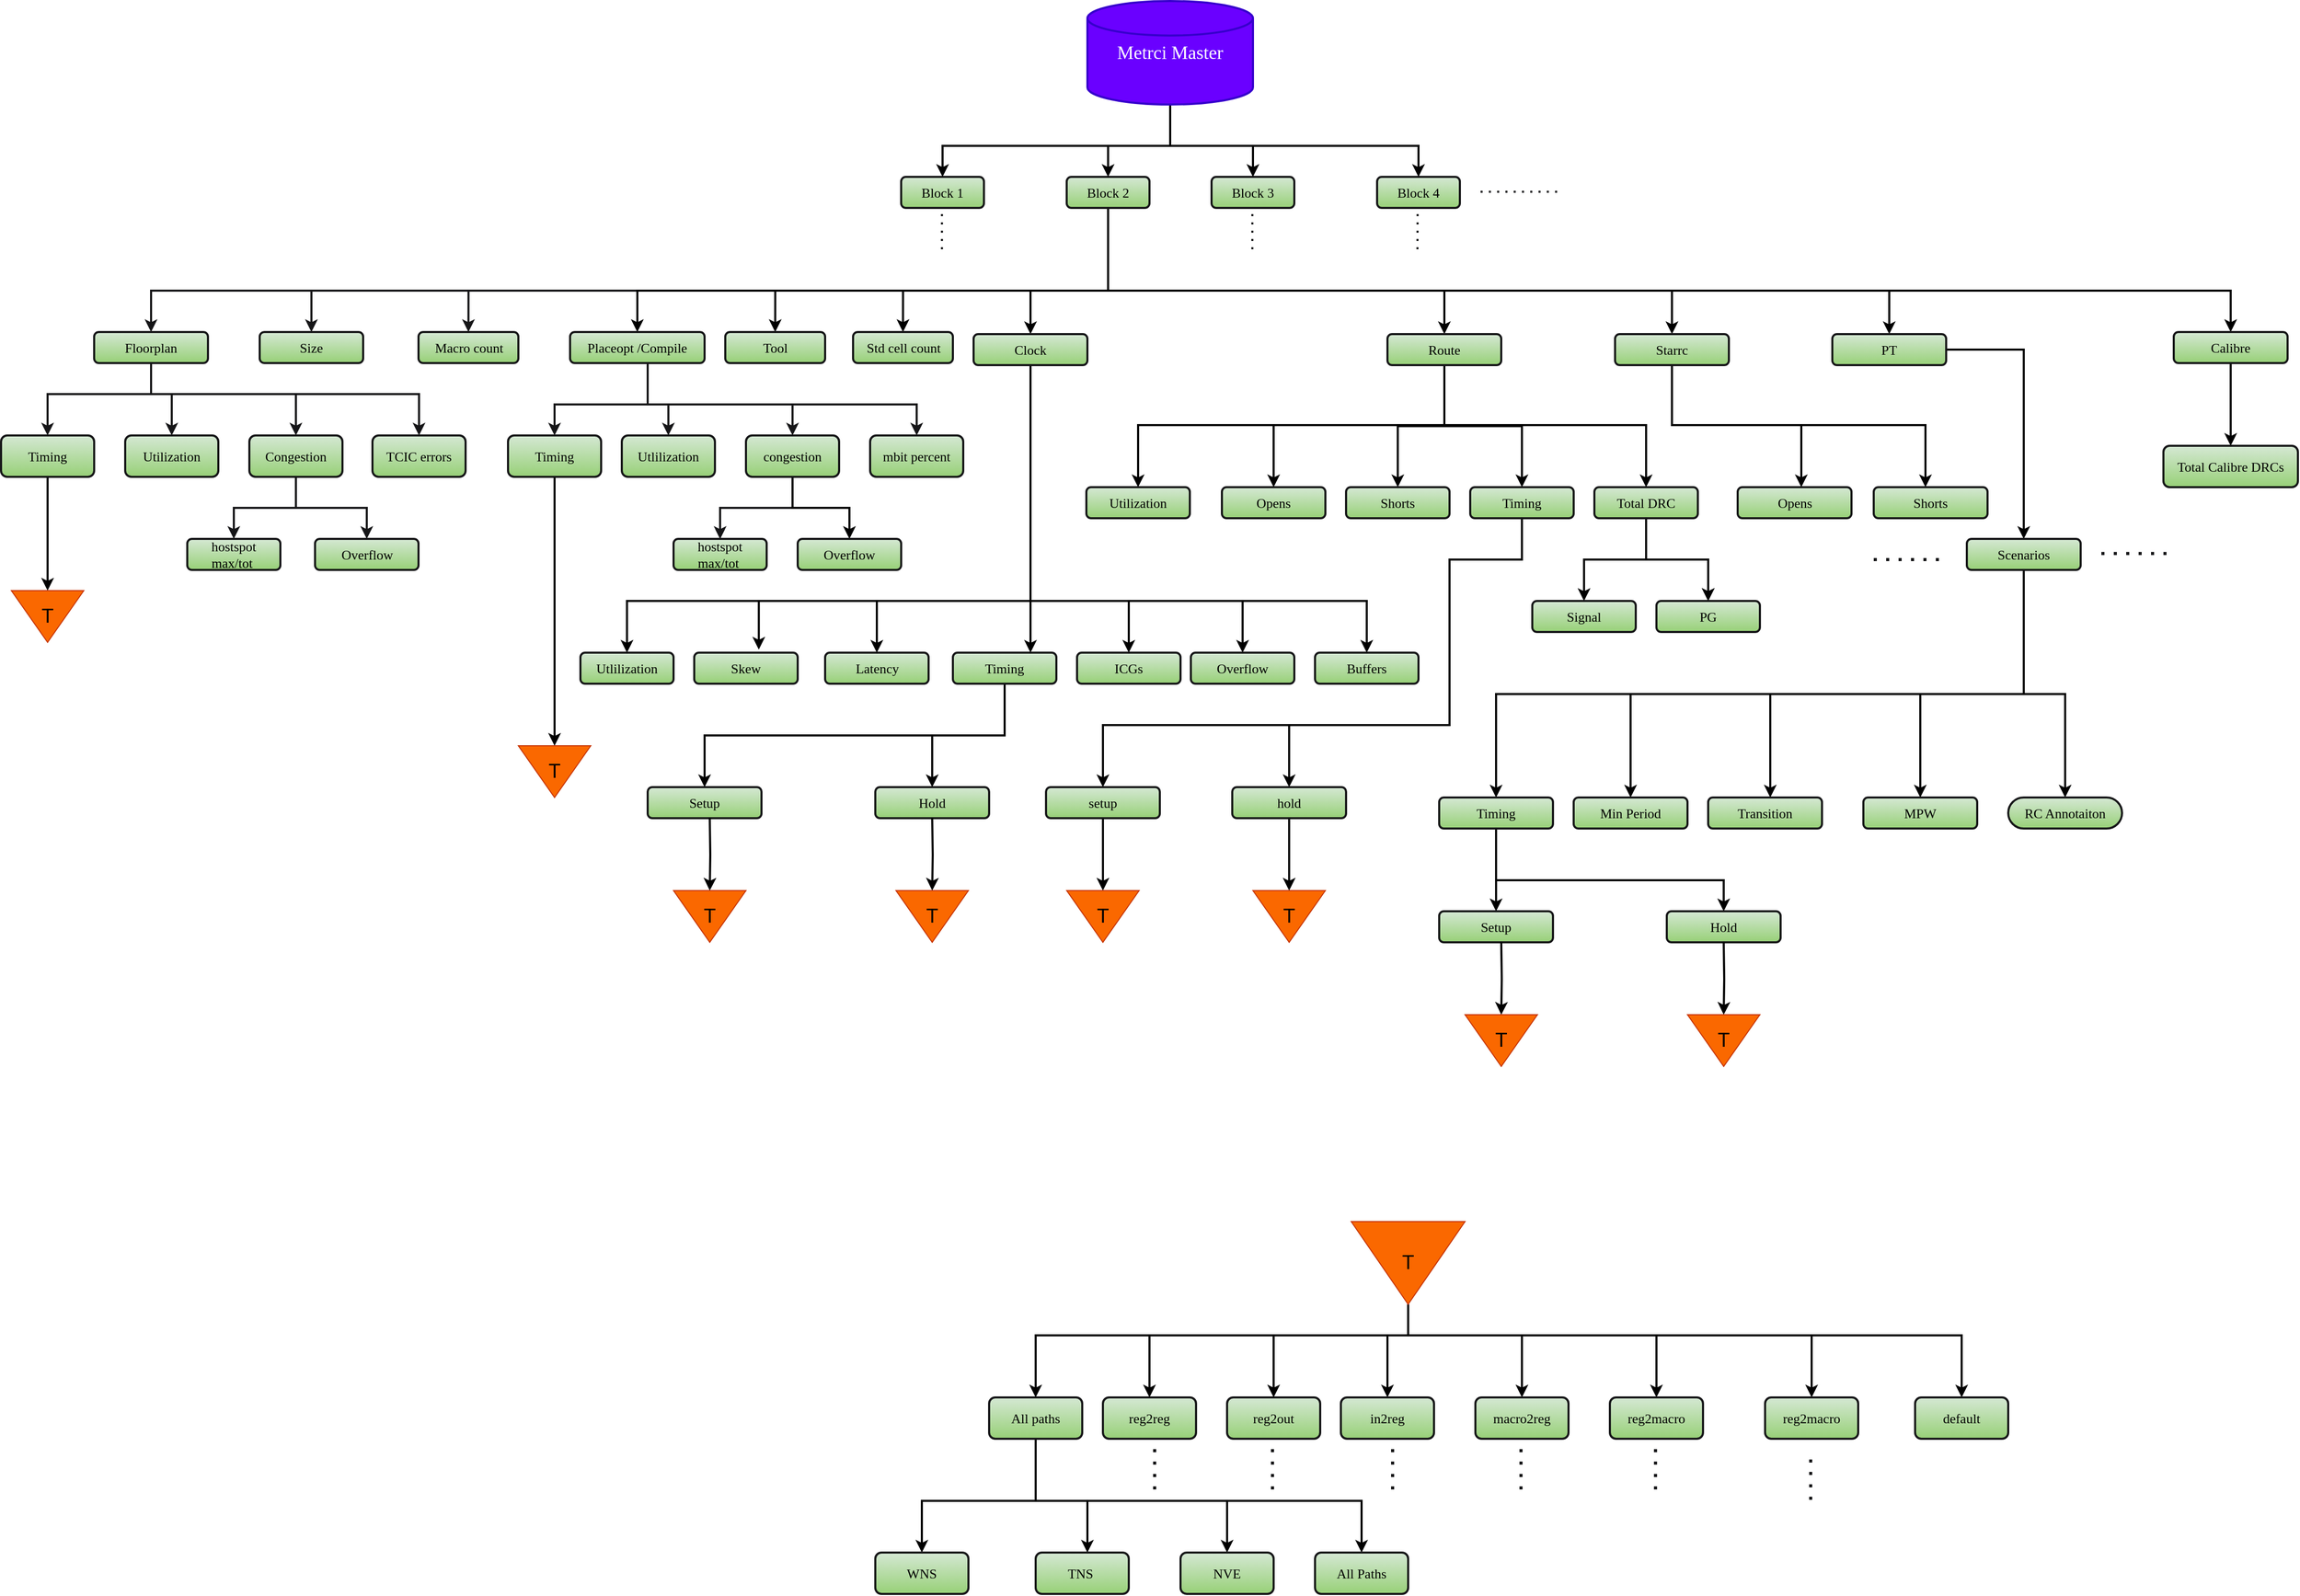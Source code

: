 <mxfile version="21.2.7" type="github">
  <diagram id="R2lEEEUBdFMjLlhIrx00" name="Page-1">
    <mxGraphModel dx="1399" dy="671" grid="1" gridSize="10" guides="1" tooltips="1" connect="1" arrows="1" fold="1" page="1" pageScale="1" pageWidth="1169" pageHeight="1654" math="0" shadow="0" extFonts="Permanent Marker^https://fonts.googleapis.com/css?family=Permanent+Marker">
      <root>
        <mxCell id="0" />
        <mxCell id="1" parent="0" />
        <mxCell id="iSJ_3hQ1pYhiKanofVgx-50" style="edgeStyle=orthogonalEdgeStyle;shape=connector;rounded=0;orthogonalLoop=1;jettySize=auto;html=1;entryX=0.5;entryY=0;entryDx=0;entryDy=0;labelBackgroundColor=default;strokeColor=default;strokeWidth=2;fontFamily=Helvetica;fontSize=11;fontColor=default;endArrow=classic;" edge="1" parent="1" target="BO10jVwyeY7o9jluabwl-73">
          <mxGeometry relative="1" as="geometry">
            <mxPoint x="1090" y="230" as="sourcePoint" />
            <Array as="points">
              <mxPoint x="1090" y="300" />
              <mxPoint x="1415" y="300" />
            </Array>
          </mxGeometry>
        </mxCell>
        <mxCell id="iSJ_3hQ1pYhiKanofVgx-51" style="edgeStyle=orthogonalEdgeStyle;shape=connector;rounded=0;orthogonalLoop=1;jettySize=auto;html=1;entryX=0.5;entryY=0;entryDx=0;entryDy=0;labelBackgroundColor=default;strokeColor=default;strokeWidth=2;fontFamily=Helvetica;fontSize=11;fontColor=default;endArrow=classic;exitX=0.5;exitY=1;exitDx=0;exitDy=0;" edge="1" parent="1" source="BO10jVwyeY7o9jluabwl-20" target="iSJ_3hQ1pYhiKanofVgx-14">
          <mxGeometry relative="1" as="geometry">
            <mxPoint x="680" y="180" as="sourcePoint" />
            <Array as="points">
              <mxPoint x="1090" y="300" />
              <mxPoint x="1635" y="300" />
            </Array>
          </mxGeometry>
        </mxCell>
        <mxCell id="iSJ_3hQ1pYhiKanofVgx-52" style="edgeStyle=orthogonalEdgeStyle;shape=connector;rounded=0;orthogonalLoop=1;jettySize=auto;html=1;entryX=0.5;entryY=0;entryDx=0;entryDy=0;labelBackgroundColor=default;strokeColor=default;strokeWidth=2;fontFamily=Helvetica;fontSize=11;fontColor=default;endArrow=classic;" edge="1" parent="1" target="iSJ_3hQ1pYhiKanofVgx-23">
          <mxGeometry relative="1" as="geometry">
            <mxPoint x="1090" y="230" as="sourcePoint" />
            <Array as="points">
              <mxPoint x="1090" y="300" />
              <mxPoint x="1845" y="300" />
            </Array>
          </mxGeometry>
        </mxCell>
        <mxCell id="iSJ_3hQ1pYhiKanofVgx-53" style="edgeStyle=orthogonalEdgeStyle;shape=connector;rounded=0;orthogonalLoop=1;jettySize=auto;html=1;entryX=0.5;entryY=0;entryDx=0;entryDy=0;labelBackgroundColor=default;strokeColor=default;strokeWidth=2;fontFamily=Helvetica;fontSize=11;fontColor=default;endArrow=classic;exitX=0.5;exitY=1;exitDx=0;exitDy=0;" edge="1" parent="1" source="BO10jVwyeY7o9jluabwl-20" target="iSJ_3hQ1pYhiKanofVgx-24">
          <mxGeometry relative="1" as="geometry">
            <mxPoint x="680" y="180" as="sourcePoint" />
            <Array as="points">
              <mxPoint x="1090" y="300" />
              <mxPoint x="2175" y="300" />
            </Array>
          </mxGeometry>
        </mxCell>
        <mxCell id="BO10jVwyeY7o9jluabwl-19" value="Block 1" style="rounded=1;whiteSpace=wrap;html=1;fillColor=#d5e8d4;strokeColor=#161618;gradientColor=#97d077;strokeWidth=2;shadow=0;fontSize=13;fontFamily=Verdana;" parent="1" vertex="1">
          <mxGeometry x="890" y="190" width="80" height="30" as="geometry" />
        </mxCell>
        <mxCell id="BO10jVwyeY7o9jluabwl-81" style="edgeStyle=orthogonalEdgeStyle;rounded=0;orthogonalLoop=1;jettySize=auto;html=1;entryX=0.5;entryY=0;entryDx=0;entryDy=0;fillColor=#d5e8d4;strokeColor=#161618;gradientColor=#97d077;strokeWidth=2;shadow=0;fontSize=13;fontFamily=Verdana;" parent="1" source="BO10jVwyeY7o9jluabwl-20" target="BO10jVwyeY7o9jluabwl-70" edge="1">
          <mxGeometry relative="1" as="geometry">
            <Array as="points">
              <mxPoint x="1090" y="300" />
              <mxPoint x="165" y="300" />
            </Array>
          </mxGeometry>
        </mxCell>
        <mxCell id="BO10jVwyeY7o9jluabwl-91" style="edgeStyle=orthogonalEdgeStyle;rounded=0;orthogonalLoop=1;jettySize=auto;html=1;fillColor=#d5e8d4;strokeColor=#161618;gradientColor=#97d077;strokeWidth=2;shadow=0;fontSize=13;fontFamily=Verdana;" parent="1" source="BO10jVwyeY7o9jluabwl-20" target="BO10jVwyeY7o9jluabwl-86" edge="1">
          <mxGeometry relative="1" as="geometry">
            <Array as="points">
              <mxPoint x="1090" y="300" />
              <mxPoint x="320" y="300" />
            </Array>
          </mxGeometry>
        </mxCell>
        <mxCell id="BO10jVwyeY7o9jluabwl-92" style="edgeStyle=orthogonalEdgeStyle;rounded=0;orthogonalLoop=1;jettySize=auto;html=1;entryX=0.5;entryY=0;entryDx=0;entryDy=0;fillColor=#d5e8d4;strokeColor=#161618;gradientColor=#97d077;strokeWidth=2;shadow=0;fontSize=13;fontFamily=Verdana;" parent="1" source="BO10jVwyeY7o9jluabwl-20" target="BO10jVwyeY7o9jluabwl-89" edge="1">
          <mxGeometry relative="1" as="geometry">
            <Array as="points">
              <mxPoint x="1090" y="300" />
              <mxPoint x="472" y="300" />
            </Array>
          </mxGeometry>
        </mxCell>
        <mxCell id="iSJ_3hQ1pYhiKanofVgx-12" style="edgeStyle=orthogonalEdgeStyle;rounded=0;orthogonalLoop=1;jettySize=auto;html=1;strokeWidth=2;" edge="1" parent="1" source="BO10jVwyeY7o9jluabwl-20" target="BO10jVwyeY7o9jluabwl-72">
          <mxGeometry relative="1" as="geometry">
            <Array as="points">
              <mxPoint x="1090" y="300" />
              <mxPoint x="1015" y="300" />
            </Array>
          </mxGeometry>
        </mxCell>
        <mxCell id="iSJ_3hQ1pYhiKanofVgx-17" style="edgeStyle=orthogonalEdgeStyle;shape=connector;rounded=0;orthogonalLoop=1;jettySize=auto;html=1;entryX=0.5;entryY=0;entryDx=0;entryDy=0;labelBackgroundColor=default;strokeColor=default;strokeWidth=2;fontFamily=Helvetica;fontSize=11;fontColor=default;endArrow=classic;" edge="1" parent="1" source="BO10jVwyeY7o9jluabwl-20" target="BO10jVwyeY7o9jluabwl-116">
          <mxGeometry relative="1" as="geometry">
            <Array as="points">
              <mxPoint x="1090" y="300" />
              <mxPoint x="768" y="300" />
            </Array>
          </mxGeometry>
        </mxCell>
        <mxCell id="iSJ_3hQ1pYhiKanofVgx-18" style="edgeStyle=orthogonalEdgeStyle;shape=connector;rounded=0;orthogonalLoop=1;jettySize=auto;html=1;entryX=0.5;entryY=0;entryDx=0;entryDy=0;labelBackgroundColor=default;strokeColor=default;strokeWidth=2;fontFamily=Helvetica;fontSize=11;fontColor=default;endArrow=classic;" edge="1" parent="1" source="BO10jVwyeY7o9jluabwl-20" target="BO10jVwyeY7o9jluabwl-90">
          <mxGeometry relative="1" as="geometry">
            <Array as="points">
              <mxPoint x="1090" y="300" />
              <mxPoint x="892" y="300" />
            </Array>
          </mxGeometry>
        </mxCell>
        <mxCell id="iSJ_3hQ1pYhiKanofVgx-34" style="edgeStyle=orthogonalEdgeStyle;shape=connector;rounded=0;orthogonalLoop=1;jettySize=auto;html=1;entryX=0.5;entryY=0;entryDx=0;entryDy=0;labelBackgroundColor=default;strokeColor=default;strokeWidth=2;fontFamily=Helvetica;fontSize=11;fontColor=default;endArrow=classic;" edge="1" parent="1" source="BO10jVwyeY7o9jluabwl-20" target="BO10jVwyeY7o9jluabwl-71">
          <mxGeometry relative="1" as="geometry">
            <Array as="points">
              <mxPoint x="1090" y="300" />
              <mxPoint x="635" y="300" />
            </Array>
          </mxGeometry>
        </mxCell>
        <mxCell id="BO10jVwyeY7o9jluabwl-20" value="Block 2" style="rounded=1;whiteSpace=wrap;html=1;fillColor=#d5e8d4;strokeColor=#161618;gradientColor=#97d077;strokeWidth=2;shadow=0;fontSize=13;fontFamily=Verdana;" parent="1" vertex="1">
          <mxGeometry x="1050" y="190" width="80" height="30" as="geometry" />
        </mxCell>
        <mxCell id="BO10jVwyeY7o9jluabwl-21" value="Block 3" style="rounded=1;whiteSpace=wrap;html=1;fillColor=#d5e8d4;strokeColor=#161618;gradientColor=#97d077;strokeWidth=2;shadow=0;fontSize=13;fontFamily=Verdana;" parent="1" vertex="1">
          <mxGeometry x="1190" y="190" width="80" height="30" as="geometry" />
        </mxCell>
        <mxCell id="BO10jVwyeY7o9jluabwl-22" value="Block 4" style="rounded=1;whiteSpace=wrap;html=1;fillColor=#d5e8d4;strokeColor=#161618;gradientColor=#97d077;strokeWidth=2;shadow=0;fontSize=13;fontFamily=Verdana;" parent="1" vertex="1">
          <mxGeometry x="1350" y="190" width="80" height="30" as="geometry" />
        </mxCell>
        <mxCell id="BO10jVwyeY7o9jluabwl-28" value="" style="endArrow=none;dashed=1;html=1;dashPattern=1 3;strokeWidth=2;rounded=0;fillColor=#d5e8d4;strokeColor=#161618;gradientColor=#97d077;shadow=0;fontSize=13;fontFamily=Verdana;" parent="1" edge="1">
          <mxGeometry width="50" height="50" relative="1" as="geometry">
            <mxPoint x="929.41" y="260" as="sourcePoint" />
            <mxPoint x="929.41" y="220" as="targetPoint" />
          </mxGeometry>
        </mxCell>
        <mxCell id="BO10jVwyeY7o9jluabwl-29" value="" style="endArrow=none;dashed=1;html=1;dashPattern=1 3;strokeWidth=2;rounded=0;fillColor=#d5e8d4;strokeColor=#161618;gradientColor=#97d077;shadow=0;fontSize=13;fontFamily=Verdana;" parent="1" edge="1">
          <mxGeometry width="50" height="50" relative="1" as="geometry">
            <mxPoint x="1389" y="260" as="sourcePoint" />
            <mxPoint x="1389.2" y="220" as="targetPoint" />
          </mxGeometry>
        </mxCell>
        <mxCell id="BO10jVwyeY7o9jluabwl-30" value="" style="endArrow=none;dashed=1;html=1;dashPattern=1 3;strokeWidth=2;rounded=0;fillColor=#d5e8d4;strokeColor=#161618;gradientColor=#97d077;shadow=0;fontSize=13;fontFamily=Verdana;" parent="1" edge="1">
          <mxGeometry width="50" height="50" relative="1" as="geometry">
            <mxPoint x="1229.41" y="260" as="sourcePoint" />
            <mxPoint x="1229.41" y="220" as="targetPoint" />
          </mxGeometry>
        </mxCell>
        <mxCell id="BO10jVwyeY7o9jluabwl-32" value="" style="endArrow=none;dashed=1;html=1;dashPattern=1 3;strokeWidth=2;rounded=0;fillColor=#d5e8d4;strokeColor=#161618;gradientColor=#97d077;shadow=0;fontSize=13;fontFamily=Verdana;" parent="1" edge="1">
          <mxGeometry width="50" height="50" relative="1" as="geometry">
            <mxPoint x="1450" y="204.41" as="sourcePoint" />
            <mxPoint x="1530" y="204.41" as="targetPoint" />
          </mxGeometry>
        </mxCell>
        <mxCell id="BO10jVwyeY7o9jluabwl-99" style="edgeStyle=orthogonalEdgeStyle;rounded=0;orthogonalLoop=1;jettySize=auto;html=1;entryX=0.5;entryY=0;entryDx=0;entryDy=0;fillColor=#d5e8d4;strokeColor=#161618;gradientColor=#97d077;strokeWidth=2;shadow=0;fontSize=13;fontFamily=Verdana;" parent="1" source="BO10jVwyeY7o9jluabwl-70" target="BO10jVwyeY7o9jluabwl-82" edge="1">
          <mxGeometry relative="1" as="geometry">
            <Array as="points">
              <mxPoint x="165" y="400" />
              <mxPoint x="65" y="400" />
            </Array>
          </mxGeometry>
        </mxCell>
        <mxCell id="BO10jVwyeY7o9jluabwl-101" style="edgeStyle=orthogonalEdgeStyle;rounded=0;orthogonalLoop=1;jettySize=auto;html=1;entryX=0.5;entryY=0;entryDx=0;entryDy=0;fillColor=#d5e8d4;strokeColor=#161618;gradientColor=#97d077;strokeWidth=2;shadow=0;fontSize=13;fontFamily=Verdana;" parent="1" source="BO10jVwyeY7o9jluabwl-70" target="BO10jVwyeY7o9jluabwl-83" edge="1">
          <mxGeometry relative="1" as="geometry">
            <Array as="points">
              <mxPoint x="165" y="400" />
              <mxPoint x="185" y="400" />
            </Array>
          </mxGeometry>
        </mxCell>
        <mxCell id="BO10jVwyeY7o9jluabwl-102" style="edgeStyle=orthogonalEdgeStyle;rounded=0;orthogonalLoop=1;jettySize=auto;html=1;entryX=0.5;entryY=0;entryDx=0;entryDy=0;fillColor=#d5e8d4;strokeColor=#161618;gradientColor=#97d077;strokeWidth=2;shadow=0;fontSize=13;fontFamily=Verdana;" parent="1" source="BO10jVwyeY7o9jluabwl-70" target="BO10jVwyeY7o9jluabwl-84" edge="1">
          <mxGeometry relative="1" as="geometry">
            <Array as="points">
              <mxPoint x="165" y="400" />
              <mxPoint x="305" y="400" />
            </Array>
          </mxGeometry>
        </mxCell>
        <mxCell id="BO10jVwyeY7o9jluabwl-103" style="edgeStyle=orthogonalEdgeStyle;rounded=0;orthogonalLoop=1;jettySize=auto;html=1;entryX=0.5;entryY=0;entryDx=0;entryDy=0;fillColor=#d5e8d4;strokeColor=#161618;gradientColor=#97d077;strokeWidth=2;shadow=0;fontSize=13;fontFamily=Verdana;" parent="1" source="BO10jVwyeY7o9jluabwl-70" target="BO10jVwyeY7o9jluabwl-85" edge="1">
          <mxGeometry relative="1" as="geometry">
            <Array as="points">
              <mxPoint x="165" y="400" />
              <mxPoint x="424" y="400" />
            </Array>
          </mxGeometry>
        </mxCell>
        <mxCell id="BO10jVwyeY7o9jluabwl-70" value="Floorplan" style="rounded=1;whiteSpace=wrap;html=1;fillColor=#d5e8d4;strokeColor=#161618;gradientColor=#97d077;strokeWidth=2;shadow=0;fontSize=13;fontFamily=Verdana;" parent="1" vertex="1">
          <mxGeometry x="110" y="340" width="110" height="30" as="geometry" />
        </mxCell>
        <mxCell id="BO10jVwyeY7o9jluabwl-114" style="edgeStyle=orthogonalEdgeStyle;rounded=0;orthogonalLoop=1;jettySize=auto;html=1;fillColor=#d5e8d4;strokeColor=#161618;gradientColor=#97d077;strokeWidth=2;shadow=0;fontSize=13;fontFamily=Verdana;" parent="1" source="BO10jVwyeY7o9jluabwl-71" target="BO10jVwyeY7o9jluabwl-110" edge="1">
          <mxGeometry relative="1" as="geometry">
            <Array as="points">
              <mxPoint x="645" y="410" />
              <mxPoint x="785" y="410" />
            </Array>
          </mxGeometry>
        </mxCell>
        <mxCell id="BO10jVwyeY7o9jluabwl-117" style="edgeStyle=orthogonalEdgeStyle;rounded=0;orthogonalLoop=1;jettySize=auto;html=1;entryX=0.5;entryY=0;entryDx=0;entryDy=0;fillColor=#d5e8d4;strokeColor=#161618;gradientColor=#97d077;strokeWidth=2;shadow=0;fontSize=13;fontFamily=Verdana;" parent="1" source="BO10jVwyeY7o9jluabwl-71" target="BO10jVwyeY7o9jluabwl-108" edge="1">
          <mxGeometry relative="1" as="geometry">
            <Array as="points">
              <mxPoint x="645" y="410" />
              <mxPoint x="555" y="410" />
            </Array>
          </mxGeometry>
        </mxCell>
        <mxCell id="BO10jVwyeY7o9jluabwl-118" style="edgeStyle=orthogonalEdgeStyle;rounded=0;orthogonalLoop=1;jettySize=auto;html=1;entryX=0.5;entryY=0;entryDx=0;entryDy=0;fillColor=#d5e8d4;strokeColor=#161618;gradientColor=#97d077;strokeWidth=2;shadow=0;fontSize=13;fontFamily=Verdana;" parent="1" source="BO10jVwyeY7o9jluabwl-71" target="BO10jVwyeY7o9jluabwl-109" edge="1">
          <mxGeometry relative="1" as="geometry">
            <Array as="points">
              <mxPoint x="645" y="410" />
              <mxPoint x="665" y="410" />
            </Array>
          </mxGeometry>
        </mxCell>
        <mxCell id="BO10jVwyeY7o9jluabwl-119" style="edgeStyle=orthogonalEdgeStyle;rounded=0;orthogonalLoop=1;jettySize=auto;html=1;entryX=0.5;entryY=0;entryDx=0;entryDy=0;fillColor=#d5e8d4;strokeColor=#161618;gradientColor=#97d077;strokeWidth=2;shadow=0;fontSize=13;fontFamily=Verdana;" parent="1" source="BO10jVwyeY7o9jluabwl-71" target="BO10jVwyeY7o9jluabwl-107" edge="1">
          <mxGeometry relative="1" as="geometry">
            <Array as="points">
              <mxPoint x="645" y="410" />
              <mxPoint x="905" y="410" />
            </Array>
          </mxGeometry>
        </mxCell>
        <mxCell id="BO10jVwyeY7o9jluabwl-71" value="Placeopt /Compile" style="rounded=1;whiteSpace=wrap;html=1;fillColor=#d5e8d4;strokeColor=#161618;gradientColor=#97d077;strokeWidth=2;shadow=0;fontSize=13;fontFamily=Verdana;" parent="1" vertex="1">
          <mxGeometry x="570" y="340" width="130" height="30" as="geometry" />
        </mxCell>
        <mxCell id="iSJ_3hQ1pYhiKanofVgx-42" style="edgeStyle=orthogonalEdgeStyle;shape=connector;rounded=0;orthogonalLoop=1;jettySize=auto;html=1;entryX=0.75;entryY=0;entryDx=0;entryDy=0;labelBackgroundColor=default;strokeColor=default;strokeWidth=2;fontFamily=Helvetica;fontSize=11;fontColor=default;endArrow=classic;" edge="1" parent="1" source="BO10jVwyeY7o9jluabwl-72" target="iSJ_3hQ1pYhiKanofVgx-31">
          <mxGeometry relative="1" as="geometry" />
        </mxCell>
        <mxCell id="iSJ_3hQ1pYhiKanofVgx-43" style="edgeStyle=orthogonalEdgeStyle;shape=connector;rounded=0;orthogonalLoop=1;jettySize=auto;html=1;entryX=0.5;entryY=0;entryDx=0;entryDy=0;labelBackgroundColor=default;strokeColor=default;strokeWidth=2;fontFamily=Helvetica;fontSize=11;fontColor=default;endArrow=classic;" edge="1" parent="1" source="BO10jVwyeY7o9jluabwl-72" target="iSJ_3hQ1pYhiKanofVgx-35">
          <mxGeometry relative="1" as="geometry">
            <Array as="points">
              <mxPoint x="1015" y="600" />
              <mxPoint x="625" y="600" />
            </Array>
          </mxGeometry>
        </mxCell>
        <mxCell id="iSJ_3hQ1pYhiKanofVgx-44" style="edgeStyle=orthogonalEdgeStyle;shape=connector;rounded=0;orthogonalLoop=1;jettySize=auto;html=1;entryX=0.624;entryY=-0.1;entryDx=0;entryDy=0;entryPerimeter=0;labelBackgroundColor=default;strokeColor=default;strokeWidth=2;fontFamily=Helvetica;fontSize=11;fontColor=default;endArrow=classic;" edge="1" parent="1" source="BO10jVwyeY7o9jluabwl-72" target="iSJ_3hQ1pYhiKanofVgx-29">
          <mxGeometry relative="1" as="geometry">
            <Array as="points">
              <mxPoint x="1015" y="600" />
              <mxPoint x="752" y="600" />
            </Array>
          </mxGeometry>
        </mxCell>
        <mxCell id="iSJ_3hQ1pYhiKanofVgx-45" style="edgeStyle=orthogonalEdgeStyle;shape=connector;rounded=0;orthogonalLoop=1;jettySize=auto;html=1;entryX=0.5;entryY=0;entryDx=0;entryDy=0;labelBackgroundColor=default;strokeColor=default;strokeWidth=2;fontFamily=Helvetica;fontSize=11;fontColor=default;endArrow=classic;" edge="1" parent="1" source="BO10jVwyeY7o9jluabwl-72" target="iSJ_3hQ1pYhiKanofVgx-37">
          <mxGeometry relative="1" as="geometry">
            <Array as="points">
              <mxPoint x="1015" y="600" />
              <mxPoint x="867" y="600" />
            </Array>
          </mxGeometry>
        </mxCell>
        <mxCell id="iSJ_3hQ1pYhiKanofVgx-46" style="edgeStyle=orthogonalEdgeStyle;shape=connector;rounded=0;orthogonalLoop=1;jettySize=auto;html=1;entryX=0.5;entryY=0;entryDx=0;entryDy=0;labelBackgroundColor=default;strokeColor=default;strokeWidth=2;fontFamily=Helvetica;fontSize=11;fontColor=default;endArrow=classic;" edge="1" parent="1" source="BO10jVwyeY7o9jluabwl-72" target="iSJ_3hQ1pYhiKanofVgx-39">
          <mxGeometry relative="1" as="geometry">
            <Array as="points">
              <mxPoint x="1015" y="600" />
              <mxPoint x="1110" y="600" />
            </Array>
          </mxGeometry>
        </mxCell>
        <mxCell id="iSJ_3hQ1pYhiKanofVgx-47" style="edgeStyle=orthogonalEdgeStyle;shape=connector;rounded=0;orthogonalLoop=1;jettySize=auto;html=1;entryX=0.5;entryY=0;entryDx=0;entryDy=0;labelBackgroundColor=default;strokeColor=default;strokeWidth=2;fontFamily=Helvetica;fontSize=11;fontColor=default;endArrow=classic;" edge="1" parent="1" source="BO10jVwyeY7o9jluabwl-72" target="iSJ_3hQ1pYhiKanofVgx-32">
          <mxGeometry relative="1" as="geometry">
            <Array as="points">
              <mxPoint x="1015" y="600" />
              <mxPoint x="1220" y="600" />
            </Array>
          </mxGeometry>
        </mxCell>
        <mxCell id="iSJ_3hQ1pYhiKanofVgx-48" style="edgeStyle=orthogonalEdgeStyle;shape=connector;rounded=0;orthogonalLoop=1;jettySize=auto;html=1;entryX=0.5;entryY=0;entryDx=0;entryDy=0;labelBackgroundColor=default;strokeColor=default;strokeWidth=2;fontFamily=Helvetica;fontSize=11;fontColor=default;endArrow=classic;" edge="1" parent="1" source="BO10jVwyeY7o9jluabwl-72" target="iSJ_3hQ1pYhiKanofVgx-40">
          <mxGeometry relative="1" as="geometry">
            <Array as="points">
              <mxPoint x="1015" y="600" />
              <mxPoint x="1340" y="600" />
            </Array>
          </mxGeometry>
        </mxCell>
        <mxCell id="BO10jVwyeY7o9jluabwl-72" value="Clock" style="rounded=1;whiteSpace=wrap;html=1;fillColor=#d5e8d4;strokeColor=#161618;gradientColor=#97d077;strokeWidth=2;shadow=0;fontSize=13;fontFamily=Verdana;" parent="1" vertex="1">
          <mxGeometry x="960" y="342" width="110" height="30" as="geometry" />
        </mxCell>
        <mxCell id="iSJ_3hQ1pYhiKanofVgx-62" style="edgeStyle=orthogonalEdgeStyle;shape=connector;rounded=0;orthogonalLoop=1;jettySize=auto;html=1;entryX=0.5;entryY=0;entryDx=0;entryDy=0;labelBackgroundColor=default;strokeColor=default;strokeWidth=2;fontFamily=Helvetica;fontSize=11;fontColor=default;endArrow=classic;" edge="1" parent="1" source="BO10jVwyeY7o9jluabwl-73" target="iSJ_3hQ1pYhiKanofVgx-54">
          <mxGeometry relative="1" as="geometry">
            <Array as="points">
              <mxPoint x="1415" y="430" />
              <mxPoint x="1119" y="430" />
            </Array>
          </mxGeometry>
        </mxCell>
        <mxCell id="iSJ_3hQ1pYhiKanofVgx-63" style="edgeStyle=orthogonalEdgeStyle;shape=connector;rounded=0;orthogonalLoop=1;jettySize=auto;html=1;entryX=0.5;entryY=0;entryDx=0;entryDy=0;labelBackgroundColor=default;strokeColor=default;strokeWidth=2;fontFamily=Helvetica;fontSize=11;fontColor=default;endArrow=classic;" edge="1" parent="1" source="BO10jVwyeY7o9jluabwl-73" target="iSJ_3hQ1pYhiKanofVgx-55">
          <mxGeometry relative="1" as="geometry">
            <Array as="points">
              <mxPoint x="1415" y="430" />
              <mxPoint x="1250" y="430" />
            </Array>
          </mxGeometry>
        </mxCell>
        <mxCell id="iSJ_3hQ1pYhiKanofVgx-64" style="edgeStyle=orthogonalEdgeStyle;shape=connector;rounded=0;orthogonalLoop=1;jettySize=auto;html=1;entryX=0.5;entryY=0;entryDx=0;entryDy=0;labelBackgroundColor=default;strokeColor=default;strokeWidth=2;fontFamily=Helvetica;fontSize=11;fontColor=default;endArrow=classic;" edge="1" parent="1" source="BO10jVwyeY7o9jluabwl-73" target="iSJ_3hQ1pYhiKanofVgx-56">
          <mxGeometry relative="1" as="geometry">
            <Array as="points">
              <mxPoint x="1415" y="431" />
              <mxPoint x="1370" y="431" />
            </Array>
          </mxGeometry>
        </mxCell>
        <mxCell id="iSJ_3hQ1pYhiKanofVgx-65" style="edgeStyle=orthogonalEdgeStyle;shape=connector;rounded=0;orthogonalLoop=1;jettySize=auto;html=1;entryX=0.5;entryY=0;entryDx=0;entryDy=0;labelBackgroundColor=default;strokeColor=default;strokeWidth=2;fontFamily=Helvetica;fontSize=11;fontColor=default;endArrow=classic;" edge="1" parent="1" source="BO10jVwyeY7o9jluabwl-73" target="iSJ_3hQ1pYhiKanofVgx-61">
          <mxGeometry relative="1" as="geometry" />
        </mxCell>
        <mxCell id="iSJ_3hQ1pYhiKanofVgx-66" style="edgeStyle=orthogonalEdgeStyle;shape=connector;rounded=0;orthogonalLoop=1;jettySize=auto;html=1;labelBackgroundColor=default;strokeColor=default;strokeWidth=2;fontFamily=Helvetica;fontSize=11;fontColor=default;endArrow=classic;" edge="1" parent="1" source="BO10jVwyeY7o9jluabwl-73" target="iSJ_3hQ1pYhiKanofVgx-60">
          <mxGeometry relative="1" as="geometry">
            <Array as="points">
              <mxPoint x="1415" y="430" />
              <mxPoint x="1610" y="430" />
            </Array>
          </mxGeometry>
        </mxCell>
        <mxCell id="BO10jVwyeY7o9jluabwl-73" value="Route" style="rounded=1;whiteSpace=wrap;html=1;fillColor=#d5e8d4;strokeColor=#161618;gradientColor=#97d077;strokeWidth=2;shadow=0;fontSize=13;fontFamily=Verdana;" parent="1" vertex="1">
          <mxGeometry x="1360" y="342" width="110" height="30" as="geometry" />
        </mxCell>
        <mxCell id="iSJ_3hQ1pYhiKanofVgx-154" style="edgeStyle=orthogonalEdgeStyle;shape=connector;rounded=0;orthogonalLoop=1;jettySize=auto;html=1;entryX=0;entryY=0.5;entryDx=0;entryDy=0;labelBackgroundColor=default;strokeColor=default;strokeWidth=2;fontFamily=Helvetica;fontSize=11;fontColor=default;endArrow=classic;" edge="1" parent="1" source="BO10jVwyeY7o9jluabwl-82" target="iSJ_3hQ1pYhiKanofVgx-153">
          <mxGeometry relative="1" as="geometry" />
        </mxCell>
        <mxCell id="BO10jVwyeY7o9jluabwl-82" value="Timing" style="rounded=1;whiteSpace=wrap;html=1;fillColor=#d5e8d4;strokeColor=#161618;gradientColor=#97d077;strokeWidth=2;shadow=0;fontSize=13;fontFamily=Verdana;" parent="1" vertex="1">
          <mxGeometry x="20" y="440" width="90" height="40" as="geometry" />
        </mxCell>
        <mxCell id="BO10jVwyeY7o9jluabwl-83" value="Utilization" style="rounded=1;whiteSpace=wrap;html=1;fillColor=#d5e8d4;strokeColor=#161618;gradientColor=#97d077;strokeWidth=2;shadow=0;fontSize=13;fontFamily=Verdana;" parent="1" vertex="1">
          <mxGeometry x="140" y="440" width="90" height="40" as="geometry" />
        </mxCell>
        <mxCell id="BO10jVwyeY7o9jluabwl-96" style="edgeStyle=orthogonalEdgeStyle;rounded=0;orthogonalLoop=1;jettySize=auto;html=1;entryX=0.5;entryY=0;entryDx=0;entryDy=0;fillColor=#d5e8d4;strokeColor=#161618;gradientColor=#97d077;strokeWidth=2;shadow=0;fontSize=13;fontFamily=Verdana;" parent="1" source="BO10jVwyeY7o9jluabwl-84" target="BO10jVwyeY7o9jluabwl-95" edge="1">
          <mxGeometry relative="1" as="geometry" />
        </mxCell>
        <mxCell id="BO10jVwyeY7o9jluabwl-98" style="edgeStyle=orthogonalEdgeStyle;rounded=0;orthogonalLoop=1;jettySize=auto;html=1;entryX=0.5;entryY=0;entryDx=0;entryDy=0;fillColor=#d5e8d4;strokeColor=#161618;gradientColor=#97d077;strokeWidth=2;shadow=0;fontSize=13;fontFamily=Verdana;" parent="1" source="BO10jVwyeY7o9jluabwl-84" target="BO10jVwyeY7o9jluabwl-97" edge="1">
          <mxGeometry relative="1" as="geometry" />
        </mxCell>
        <mxCell id="BO10jVwyeY7o9jluabwl-84" value="Congestion" style="rounded=1;whiteSpace=wrap;html=1;fillColor=#d5e8d4;strokeColor=#161618;gradientColor=#97d077;strokeWidth=2;shadow=0;fontSize=13;fontFamily=Verdana;" parent="1" vertex="1">
          <mxGeometry x="260" y="440" width="90" height="40" as="geometry" />
        </mxCell>
        <mxCell id="BO10jVwyeY7o9jluabwl-85" value="TCIC errors" style="rounded=1;whiteSpace=wrap;html=1;fillColor=#d5e8d4;strokeColor=#161618;gradientColor=#97d077;strokeWidth=2;shadow=0;fontSize=13;fontFamily=Verdana;" parent="1" vertex="1">
          <mxGeometry x="379" y="440" width="90" height="40" as="geometry" />
        </mxCell>
        <mxCell id="BO10jVwyeY7o9jluabwl-86" value="Size" style="rounded=1;whiteSpace=wrap;html=1;fillColor=#d5e8d4;strokeColor=#161618;gradientColor=#97d077;strokeWidth=2;shadow=0;fontSize=13;fontFamily=Verdana;" parent="1" vertex="1">
          <mxGeometry x="270" y="340" width="100" height="30" as="geometry" />
        </mxCell>
        <mxCell id="BO10jVwyeY7o9jluabwl-89" value="Macro count" style="rounded=1;whiteSpace=wrap;html=1;fillColor=#d5e8d4;strokeColor=#161618;gradientColor=#97d077;strokeWidth=2;shadow=0;fontSize=13;fontFamily=Verdana;" parent="1" vertex="1">
          <mxGeometry x="423.5" y="340" width="96.5" height="30" as="geometry" />
        </mxCell>
        <mxCell id="BO10jVwyeY7o9jluabwl-90" value="Std cell count" style="rounded=1;whiteSpace=wrap;html=1;fillColor=#d5e8d4;strokeColor=#161618;gradientColor=#97d077;strokeWidth=2;shadow=0;fontSize=13;fontFamily=Verdana;" parent="1" vertex="1">
          <mxGeometry x="843.5" y="340" width="96.5" height="30" as="geometry" />
        </mxCell>
        <mxCell id="BO10jVwyeY7o9jluabwl-95" value="hostspot max/tot&amp;nbsp;" style="rounded=1;whiteSpace=wrap;html=1;fillColor=#d5e8d4;strokeColor=#161618;gradientColor=#97d077;strokeWidth=2;shadow=0;fontSize=13;fontFamily=Verdana;" parent="1" vertex="1">
          <mxGeometry x="200" y="540" width="90" height="30" as="geometry" />
        </mxCell>
        <mxCell id="BO10jVwyeY7o9jluabwl-97" value="Overflow" style="rounded=1;whiteSpace=wrap;html=1;fillColor=#d5e8d4;strokeColor=#161618;gradientColor=#97d077;strokeWidth=2;shadow=0;fontSize=13;fontFamily=Verdana;" parent="1" vertex="1">
          <mxGeometry x="323.5" y="540" width="100" height="30" as="geometry" />
        </mxCell>
        <mxCell id="BO10jVwyeY7o9jluabwl-107" value="mbit percent" style="rounded=1;whiteSpace=wrap;html=1;fillColor=#d5e8d4;strokeColor=#161618;gradientColor=#97d077;strokeWidth=2;shadow=0;fontSize=13;fontFamily=Verdana;" parent="1" vertex="1">
          <mxGeometry x="860" y="440" width="90" height="40" as="geometry" />
        </mxCell>
        <mxCell id="iSJ_3hQ1pYhiKanofVgx-156" style="edgeStyle=orthogonalEdgeStyle;shape=connector;rounded=0;orthogonalLoop=1;jettySize=auto;html=1;entryX=0;entryY=0.5;entryDx=0;entryDy=0;labelBackgroundColor=default;strokeColor=default;strokeWidth=2;fontFamily=Helvetica;fontSize=11;fontColor=default;endArrow=classic;" edge="1" parent="1" source="BO10jVwyeY7o9jluabwl-108" target="iSJ_3hQ1pYhiKanofVgx-155">
          <mxGeometry relative="1" as="geometry" />
        </mxCell>
        <mxCell id="BO10jVwyeY7o9jluabwl-108" value="Timing" style="rounded=1;whiteSpace=wrap;html=1;fillColor=#d5e8d4;strokeColor=#161618;gradientColor=#97d077;strokeWidth=2;shadow=0;fontSize=13;fontFamily=Verdana;" parent="1" vertex="1">
          <mxGeometry x="510" y="440" width="90" height="40" as="geometry" />
        </mxCell>
        <mxCell id="BO10jVwyeY7o9jluabwl-109" value="Utlilization" style="rounded=1;whiteSpace=wrap;html=1;fillColor=#d5e8d4;strokeColor=#161618;gradientColor=#97d077;strokeWidth=2;shadow=0;fontSize=13;fontFamily=Verdana;" parent="1" vertex="1">
          <mxGeometry x="620" y="440" width="90" height="40" as="geometry" />
        </mxCell>
        <mxCell id="iSJ_3hQ1pYhiKanofVgx-10" style="edgeStyle=orthogonalEdgeStyle;rounded=0;orthogonalLoop=1;jettySize=auto;html=1;entryX=0.5;entryY=0;entryDx=0;entryDy=0;strokeColor=#161618;" edge="1" parent="1" source="BO10jVwyeY7o9jluabwl-110" target="iSJ_3hQ1pYhiKanofVgx-5">
          <mxGeometry relative="1" as="geometry" />
        </mxCell>
        <mxCell id="iSJ_3hQ1pYhiKanofVgx-11" style="edgeStyle=orthogonalEdgeStyle;rounded=0;orthogonalLoop=1;jettySize=auto;html=1;entryX=0.5;entryY=0;entryDx=0;entryDy=0;strokeColor=#161618;strokeWidth=2;" edge="1" parent="1" source="BO10jVwyeY7o9jluabwl-110" target="iSJ_3hQ1pYhiKanofVgx-5">
          <mxGeometry relative="1" as="geometry" />
        </mxCell>
        <mxCell id="iSJ_3hQ1pYhiKanofVgx-27" style="edgeStyle=orthogonalEdgeStyle;shape=connector;rounded=0;orthogonalLoop=1;jettySize=auto;html=1;entryX=0.5;entryY=0;entryDx=0;entryDy=0;labelBackgroundColor=default;strokeColor=default;strokeWidth=2;fontFamily=Helvetica;fontSize=11;fontColor=default;endArrow=classic;" edge="1" parent="1" source="BO10jVwyeY7o9jluabwl-110" target="iSJ_3hQ1pYhiKanofVgx-6">
          <mxGeometry relative="1" as="geometry" />
        </mxCell>
        <mxCell id="BO10jVwyeY7o9jluabwl-110" value="congestion" style="rounded=1;whiteSpace=wrap;html=1;fillColor=#d5e8d4;strokeColor=#161618;gradientColor=#97d077;strokeWidth=2;shadow=0;fontSize=13;fontFamily=Verdana;" parent="1" vertex="1">
          <mxGeometry x="740" y="440" width="90" height="40" as="geometry" />
        </mxCell>
        <mxCell id="BO10jVwyeY7o9jluabwl-116" value="Tool" style="rounded=1;whiteSpace=wrap;html=1;fillColor=#d5e8d4;strokeColor=#161618;gradientColor=#97d077;strokeWidth=2;shadow=0;fontSize=13;fontFamily=Verdana;" parent="1" vertex="1">
          <mxGeometry x="720" y="340" width="96.5" height="30" as="geometry" />
        </mxCell>
        <mxCell id="iSJ_3hQ1pYhiKanofVgx-5" value="hostspot max/tot&amp;nbsp;" style="rounded=1;whiteSpace=wrap;html=1;fillColor=#d5e8d4;strokeColor=#161618;gradientColor=#97d077;strokeWidth=2;shadow=0;fontSize=13;fontFamily=Verdana;" vertex="1" parent="1">
          <mxGeometry x="670" y="540" width="90" height="30" as="geometry" />
        </mxCell>
        <mxCell id="iSJ_3hQ1pYhiKanofVgx-6" value="Overflow" style="rounded=1;whiteSpace=wrap;html=1;fillColor=#d5e8d4;strokeColor=#161618;gradientColor=#97d077;strokeWidth=2;shadow=0;fontSize=13;fontFamily=Verdana;" vertex="1" parent="1">
          <mxGeometry x="790" y="540" width="100" height="30" as="geometry" />
        </mxCell>
        <mxCell id="iSJ_3hQ1pYhiKanofVgx-77" value="" style="edgeStyle=orthogonalEdgeStyle;shape=connector;rounded=0;orthogonalLoop=1;jettySize=auto;html=1;labelBackgroundColor=default;strokeColor=default;strokeWidth=2;fontFamily=Helvetica;fontSize=11;fontColor=default;endArrow=classic;" edge="1" parent="1" source="iSJ_3hQ1pYhiKanofVgx-14" target="iSJ_3hQ1pYhiKanofVgx-76">
          <mxGeometry relative="1" as="geometry">
            <Array as="points">
              <mxPoint x="1635" y="430" />
              <mxPoint x="1760" y="430" />
            </Array>
          </mxGeometry>
        </mxCell>
        <mxCell id="iSJ_3hQ1pYhiKanofVgx-79" value="" style="edgeStyle=orthogonalEdgeStyle;shape=connector;rounded=0;orthogonalLoop=1;jettySize=auto;html=1;labelBackgroundColor=default;strokeColor=default;strokeWidth=2;fontFamily=Helvetica;fontSize=11;fontColor=default;endArrow=classic;" edge="1" parent="1" source="iSJ_3hQ1pYhiKanofVgx-14" target="iSJ_3hQ1pYhiKanofVgx-78">
          <mxGeometry relative="1" as="geometry">
            <Array as="points">
              <mxPoint x="1635" y="430" />
              <mxPoint x="1880" y="430" />
            </Array>
          </mxGeometry>
        </mxCell>
        <mxCell id="iSJ_3hQ1pYhiKanofVgx-14" value="Starrc" style="rounded=1;whiteSpace=wrap;html=1;fillColor=#d5e8d4;strokeColor=#161618;gradientColor=#97d077;strokeWidth=2;shadow=0;fontSize=13;fontFamily=Verdana;" vertex="1" parent="1">
          <mxGeometry x="1580" y="342" width="110" height="30" as="geometry" />
        </mxCell>
        <mxCell id="iSJ_3hQ1pYhiKanofVgx-84" value="" style="edgeStyle=orthogonalEdgeStyle;shape=connector;rounded=0;orthogonalLoop=1;jettySize=auto;html=1;labelBackgroundColor=default;strokeColor=default;strokeWidth=2;fontFamily=Helvetica;fontSize=11;fontColor=default;endArrow=classic;" edge="1" parent="1" source="iSJ_3hQ1pYhiKanofVgx-23" target="iSJ_3hQ1pYhiKanofVgx-83">
          <mxGeometry relative="1" as="geometry" />
        </mxCell>
        <mxCell id="iSJ_3hQ1pYhiKanofVgx-23" value="PT" style="rounded=1;whiteSpace=wrap;html=1;fillColor=#d5e8d4;strokeColor=#161618;gradientColor=#97d077;strokeWidth=2;shadow=0;fontSize=13;fontFamily=Verdana;" vertex="1" parent="1">
          <mxGeometry x="1790" y="342" width="110" height="30" as="geometry" />
        </mxCell>
        <mxCell id="iSJ_3hQ1pYhiKanofVgx-101" value="" style="edgeStyle=orthogonalEdgeStyle;shape=connector;rounded=0;orthogonalLoop=1;jettySize=auto;html=1;labelBackgroundColor=default;strokeColor=default;strokeWidth=2;fontFamily=Helvetica;fontSize=11;fontColor=default;endArrow=classic;" edge="1" parent="1" source="iSJ_3hQ1pYhiKanofVgx-24" target="iSJ_3hQ1pYhiKanofVgx-100">
          <mxGeometry relative="1" as="geometry" />
        </mxCell>
        <mxCell id="iSJ_3hQ1pYhiKanofVgx-24" value="Calibre" style="rounded=1;whiteSpace=wrap;html=1;fillColor=#d5e8d4;strokeColor=#161618;gradientColor=#97d077;strokeWidth=2;shadow=0;fontSize=13;fontFamily=Verdana;" vertex="1" parent="1">
          <mxGeometry x="2120" y="340" width="110" height="30" as="geometry" />
        </mxCell>
        <mxCell id="iSJ_3hQ1pYhiKanofVgx-29" value="Skew" style="rounded=1;whiteSpace=wrap;html=1;fillColor=#d5e8d4;strokeColor=#161618;gradientColor=#97d077;strokeWidth=2;shadow=0;fontSize=13;fontFamily=Verdana;" vertex="1" parent="1">
          <mxGeometry x="690" y="650" width="100" height="30" as="geometry" />
        </mxCell>
        <mxCell id="iSJ_3hQ1pYhiKanofVgx-180" style="edgeStyle=orthogonalEdgeStyle;shape=connector;rounded=0;orthogonalLoop=1;jettySize=auto;html=1;entryX=0.5;entryY=0;entryDx=0;entryDy=0;labelBackgroundColor=default;strokeColor=default;strokeWidth=2;fontFamily=Helvetica;fontSize=11;fontColor=default;endArrow=classic;" edge="1" parent="1" source="iSJ_3hQ1pYhiKanofVgx-31" target="iSJ_3hQ1pYhiKanofVgx-175">
          <mxGeometry relative="1" as="geometry">
            <Array as="points">
              <mxPoint x="990" y="730" />
              <mxPoint x="700" y="730" />
            </Array>
          </mxGeometry>
        </mxCell>
        <mxCell id="iSJ_3hQ1pYhiKanofVgx-181" style="edgeStyle=orthogonalEdgeStyle;shape=connector;rounded=0;orthogonalLoop=1;jettySize=auto;html=1;entryX=0.5;entryY=0;entryDx=0;entryDy=0;labelBackgroundColor=default;strokeColor=default;strokeWidth=2;fontFamily=Helvetica;fontSize=11;fontColor=default;endArrow=classic;" edge="1" parent="1" source="iSJ_3hQ1pYhiKanofVgx-31" target="iSJ_3hQ1pYhiKanofVgx-174">
          <mxGeometry relative="1" as="geometry" />
        </mxCell>
        <mxCell id="iSJ_3hQ1pYhiKanofVgx-31" value="Timing" style="rounded=1;whiteSpace=wrap;html=1;fillColor=#d5e8d4;strokeColor=#161618;gradientColor=#97d077;strokeWidth=2;shadow=0;fontSize=13;fontFamily=Verdana;" vertex="1" parent="1">
          <mxGeometry x="940" y="650" width="100" height="30" as="geometry" />
        </mxCell>
        <mxCell id="iSJ_3hQ1pYhiKanofVgx-32" value="Overflow" style="rounded=1;whiteSpace=wrap;html=1;fillColor=#d5e8d4;strokeColor=#161618;gradientColor=#97d077;strokeWidth=2;shadow=0;fontSize=13;fontFamily=Verdana;" vertex="1" parent="1">
          <mxGeometry x="1170" y="650" width="100" height="30" as="geometry" />
        </mxCell>
        <mxCell id="iSJ_3hQ1pYhiKanofVgx-35" value="Utlilization" style="rounded=1;whiteSpace=wrap;html=1;fillColor=#d5e8d4;strokeColor=#161618;gradientColor=#97d077;strokeWidth=2;shadow=0;fontSize=13;fontFamily=Verdana;" vertex="1" parent="1">
          <mxGeometry x="580" y="650" width="90" height="30" as="geometry" />
        </mxCell>
        <mxCell id="iSJ_3hQ1pYhiKanofVgx-37" value="Latency" style="rounded=1;whiteSpace=wrap;html=1;fillColor=#d5e8d4;strokeColor=#161618;gradientColor=#97d077;strokeWidth=2;shadow=0;fontSize=13;fontFamily=Verdana;" vertex="1" parent="1">
          <mxGeometry x="816.5" y="650" width="100" height="30" as="geometry" />
        </mxCell>
        <mxCell id="iSJ_3hQ1pYhiKanofVgx-39" value="ICGs" style="rounded=1;whiteSpace=wrap;html=1;fillColor=#d5e8d4;strokeColor=#161618;gradientColor=#97d077;strokeWidth=2;shadow=0;fontSize=13;fontFamily=Verdana;" vertex="1" parent="1">
          <mxGeometry x="1060" y="650" width="100" height="30" as="geometry" />
        </mxCell>
        <mxCell id="iSJ_3hQ1pYhiKanofVgx-40" value="Buffers" style="rounded=1;whiteSpace=wrap;html=1;fillColor=#d5e8d4;strokeColor=#161618;gradientColor=#97d077;strokeWidth=2;shadow=0;fontSize=13;fontFamily=Verdana;" vertex="1" parent="1">
          <mxGeometry x="1290" y="650" width="100" height="30" as="geometry" />
        </mxCell>
        <mxCell id="iSJ_3hQ1pYhiKanofVgx-49" style="edgeStyle=orthogonalEdgeStyle;shape=connector;rounded=0;orthogonalLoop=1;jettySize=auto;html=1;exitX=0.5;exitY=1;exitDx=0;exitDy=0;labelBackgroundColor=default;strokeColor=default;strokeWidth=2;fontFamily=Helvetica;fontSize=11;fontColor=default;endArrow=classic;" edge="1" parent="1" source="BO10jVwyeY7o9jluabwl-73" target="BO10jVwyeY7o9jluabwl-73">
          <mxGeometry relative="1" as="geometry" />
        </mxCell>
        <mxCell id="iSJ_3hQ1pYhiKanofVgx-54" value="Utilization" style="rounded=1;whiteSpace=wrap;html=1;fillColor=#d5e8d4;strokeColor=#161618;gradientColor=#97d077;strokeWidth=2;shadow=0;fontSize=13;fontFamily=Verdana;" vertex="1" parent="1">
          <mxGeometry x="1069" y="490" width="100" height="30" as="geometry" />
        </mxCell>
        <mxCell id="iSJ_3hQ1pYhiKanofVgx-55" value="Opens" style="rounded=1;whiteSpace=wrap;html=1;fillColor=#d5e8d4;strokeColor=#161618;gradientColor=#97d077;strokeWidth=2;shadow=0;fontSize=13;fontFamily=Verdana;" vertex="1" parent="1">
          <mxGeometry x="1200" y="490" width="100" height="30" as="geometry" />
        </mxCell>
        <mxCell id="iSJ_3hQ1pYhiKanofVgx-56" value="Shorts" style="rounded=1;whiteSpace=wrap;html=1;fillColor=#d5e8d4;strokeColor=#161618;gradientColor=#97d077;strokeWidth=2;shadow=0;fontSize=13;fontFamily=Verdana;" vertex="1" parent="1">
          <mxGeometry x="1320" y="490" width="100" height="30" as="geometry" />
        </mxCell>
        <mxCell id="iSJ_3hQ1pYhiKanofVgx-69" value="" style="edgeStyle=orthogonalEdgeStyle;shape=connector;rounded=0;orthogonalLoop=1;jettySize=auto;html=1;labelBackgroundColor=default;strokeColor=default;strokeWidth=2;fontFamily=Helvetica;fontSize=11;fontColor=default;endArrow=classic;" edge="1" parent="1" source="iSJ_3hQ1pYhiKanofVgx-60" target="iSJ_3hQ1pYhiKanofVgx-68">
          <mxGeometry relative="1" as="geometry" />
        </mxCell>
        <mxCell id="iSJ_3hQ1pYhiKanofVgx-70" value="" style="edgeStyle=orthogonalEdgeStyle;shape=connector;rounded=0;orthogonalLoop=1;jettySize=auto;html=1;labelBackgroundColor=default;strokeColor=default;strokeWidth=2;fontFamily=Helvetica;fontSize=11;fontColor=default;endArrow=classic;" edge="1" parent="1" source="iSJ_3hQ1pYhiKanofVgx-60" target="iSJ_3hQ1pYhiKanofVgx-68">
          <mxGeometry relative="1" as="geometry" />
        </mxCell>
        <mxCell id="iSJ_3hQ1pYhiKanofVgx-72" value="" style="edgeStyle=orthogonalEdgeStyle;shape=connector;rounded=0;orthogonalLoop=1;jettySize=auto;html=1;labelBackgroundColor=default;strokeColor=default;strokeWidth=2;fontFamily=Helvetica;fontSize=11;fontColor=default;endArrow=classic;" edge="1" parent="1" source="iSJ_3hQ1pYhiKanofVgx-60" target="iSJ_3hQ1pYhiKanofVgx-71">
          <mxGeometry relative="1" as="geometry" />
        </mxCell>
        <mxCell id="iSJ_3hQ1pYhiKanofVgx-60" value="Total DRC" style="rounded=1;whiteSpace=wrap;html=1;fillColor=#d5e8d4;strokeColor=#161618;gradientColor=#97d077;strokeWidth=2;shadow=0;fontSize=13;fontFamily=Verdana;" vertex="1" parent="1">
          <mxGeometry x="1560" y="490" width="100" height="30" as="geometry" />
        </mxCell>
        <mxCell id="iSJ_3hQ1pYhiKanofVgx-160" style="edgeStyle=orthogonalEdgeStyle;shape=connector;rounded=0;orthogonalLoop=1;jettySize=auto;html=1;entryX=0.5;entryY=0;entryDx=0;entryDy=0;labelBackgroundColor=default;strokeColor=default;strokeWidth=2;fontFamily=Helvetica;fontSize=11;fontColor=default;endArrow=classic;" edge="1" parent="1" source="iSJ_3hQ1pYhiKanofVgx-61" target="iSJ_3hQ1pYhiKanofVgx-159">
          <mxGeometry relative="1" as="geometry">
            <Array as="points">
              <mxPoint x="1490" y="560" />
              <mxPoint x="1420" y="560" />
              <mxPoint x="1420" y="720" />
              <mxPoint x="1265" y="720" />
            </Array>
          </mxGeometry>
        </mxCell>
        <mxCell id="iSJ_3hQ1pYhiKanofVgx-161" style="edgeStyle=orthogonalEdgeStyle;shape=connector;rounded=0;orthogonalLoop=1;jettySize=auto;html=1;entryX=0.5;entryY=0;entryDx=0;entryDy=0;labelBackgroundColor=default;strokeColor=default;strokeWidth=2;fontFamily=Helvetica;fontSize=11;fontColor=default;endArrow=classic;" edge="1" parent="1" source="iSJ_3hQ1pYhiKanofVgx-61" target="iSJ_3hQ1pYhiKanofVgx-158">
          <mxGeometry relative="1" as="geometry">
            <Array as="points">
              <mxPoint x="1490" y="560" />
              <mxPoint x="1420" y="560" />
              <mxPoint x="1420" y="720" />
              <mxPoint x="1085" y="720" />
            </Array>
          </mxGeometry>
        </mxCell>
        <mxCell id="iSJ_3hQ1pYhiKanofVgx-61" value="Timing" style="rounded=1;whiteSpace=wrap;html=1;fillColor=#d5e8d4;strokeColor=#161618;gradientColor=#97d077;strokeWidth=2;shadow=0;fontSize=13;fontFamily=Verdana;" vertex="1" parent="1">
          <mxGeometry x="1440" y="490" width="100" height="30" as="geometry" />
        </mxCell>
        <mxCell id="iSJ_3hQ1pYhiKanofVgx-68" value="PG" style="rounded=1;whiteSpace=wrap;html=1;fillColor=#d5e8d4;strokeColor=#161618;gradientColor=#97d077;strokeWidth=2;shadow=0;fontSize=13;fontFamily=Verdana;" vertex="1" parent="1">
          <mxGeometry x="1620" y="600" width="100" height="30" as="geometry" />
        </mxCell>
        <mxCell id="iSJ_3hQ1pYhiKanofVgx-71" value="Signal" style="rounded=1;whiteSpace=wrap;html=1;fillColor=#d5e8d4;strokeColor=#161618;gradientColor=#97d077;strokeWidth=2;shadow=0;fontSize=13;fontFamily=Verdana;" vertex="1" parent="1">
          <mxGeometry x="1500" y="600" width="100" height="30" as="geometry" />
        </mxCell>
        <mxCell id="iSJ_3hQ1pYhiKanofVgx-76" value="Opens" style="rounded=1;whiteSpace=wrap;html=1;fillColor=#d5e8d4;strokeColor=#161618;gradientColor=#97d077;strokeWidth=2;shadow=0;fontSize=13;fontFamily=Verdana;" vertex="1" parent="1">
          <mxGeometry x="1698.5" y="490" width="110" height="30" as="geometry" />
        </mxCell>
        <mxCell id="iSJ_3hQ1pYhiKanofVgx-78" value="Shorts" style="rounded=1;whiteSpace=wrap;html=1;fillColor=#d5e8d4;strokeColor=#161618;gradientColor=#97d077;strokeWidth=2;shadow=0;fontSize=13;fontFamily=Verdana;" vertex="1" parent="1">
          <mxGeometry x="1830" y="490" width="110" height="30" as="geometry" />
        </mxCell>
        <mxCell id="iSJ_3hQ1pYhiKanofVgx-91" value="" style="edgeStyle=orthogonalEdgeStyle;shape=connector;rounded=0;orthogonalLoop=1;jettySize=auto;html=1;labelBackgroundColor=default;strokeColor=default;strokeWidth=2;fontFamily=Helvetica;fontSize=11;fontColor=default;endArrow=classic;" edge="1" parent="1" source="iSJ_3hQ1pYhiKanofVgx-83" target="iSJ_3hQ1pYhiKanofVgx-90">
          <mxGeometry relative="1" as="geometry">
            <Array as="points">
              <mxPoint x="1975" y="690" />
              <mxPoint x="1730" y="690" />
            </Array>
          </mxGeometry>
        </mxCell>
        <mxCell id="iSJ_3hQ1pYhiKanofVgx-97" value="" style="edgeStyle=orthogonalEdgeStyle;shape=connector;rounded=0;orthogonalLoop=1;jettySize=auto;html=1;labelBackgroundColor=default;strokeColor=default;strokeWidth=2;fontFamily=Helvetica;fontSize=11;fontColor=default;endArrow=classic;" edge="1" parent="1" source="iSJ_3hQ1pYhiKanofVgx-83" target="iSJ_3hQ1pYhiKanofVgx-96">
          <mxGeometry relative="1" as="geometry">
            <Array as="points">
              <mxPoint x="1975" y="690" />
              <mxPoint x="1875" y="690" />
            </Array>
          </mxGeometry>
        </mxCell>
        <mxCell id="iSJ_3hQ1pYhiKanofVgx-99" value="" style="edgeStyle=orthogonalEdgeStyle;shape=connector;rounded=0;orthogonalLoop=1;jettySize=auto;html=1;labelBackgroundColor=default;strokeColor=default;strokeWidth=2;fontFamily=Helvetica;fontSize=11;fontColor=default;endArrow=classic;" edge="1" parent="1" source="iSJ_3hQ1pYhiKanofVgx-83" target="iSJ_3hQ1pYhiKanofVgx-98">
          <mxGeometry relative="1" as="geometry">
            <Array as="points">
              <mxPoint x="1975" y="690" />
              <mxPoint x="2015" y="690" />
            </Array>
          </mxGeometry>
        </mxCell>
        <mxCell id="iSJ_3hQ1pYhiKanofVgx-104" style="edgeStyle=orthogonalEdgeStyle;shape=connector;rounded=0;orthogonalLoop=1;jettySize=auto;html=1;entryX=0.5;entryY=0;entryDx=0;entryDy=0;labelBackgroundColor=default;strokeColor=default;strokeWidth=2;fontFamily=Helvetica;fontSize=11;fontColor=default;endArrow=classic;" edge="1" parent="1" source="iSJ_3hQ1pYhiKanofVgx-83" target="iSJ_3hQ1pYhiKanofVgx-87">
          <mxGeometry relative="1" as="geometry">
            <Array as="points">
              <mxPoint x="1975" y="690" />
              <mxPoint x="1465" y="690" />
            </Array>
          </mxGeometry>
        </mxCell>
        <mxCell id="iSJ_3hQ1pYhiKanofVgx-106" value="" style="edgeStyle=orthogonalEdgeStyle;shape=connector;rounded=0;orthogonalLoop=1;jettySize=auto;html=1;labelBackgroundColor=default;strokeColor=default;strokeWidth=2;fontFamily=Helvetica;fontSize=11;fontColor=default;endArrow=classic;" edge="1" parent="1" source="iSJ_3hQ1pYhiKanofVgx-83" target="iSJ_3hQ1pYhiKanofVgx-105">
          <mxGeometry relative="1" as="geometry">
            <Array as="points">
              <mxPoint x="1975" y="690" />
              <mxPoint x="1595" y="690" />
            </Array>
          </mxGeometry>
        </mxCell>
        <mxCell id="iSJ_3hQ1pYhiKanofVgx-83" value="Scenarios" style="rounded=1;whiteSpace=wrap;html=1;fillColor=#d5e8d4;strokeColor=#161618;gradientColor=#97d077;strokeWidth=2;shadow=0;fontSize=13;fontFamily=Verdana;" vertex="1" parent="1">
          <mxGeometry x="1920" y="540" width="110" height="30" as="geometry" />
        </mxCell>
        <mxCell id="iSJ_3hQ1pYhiKanofVgx-167" value="" style="edgeStyle=orthogonalEdgeStyle;shape=connector;rounded=0;orthogonalLoop=1;jettySize=auto;html=1;labelBackgroundColor=default;strokeColor=default;strokeWidth=2;fontFamily=Helvetica;fontSize=11;fontColor=default;endArrow=classic;" edge="1" parent="1" source="iSJ_3hQ1pYhiKanofVgx-87" target="iSJ_3hQ1pYhiKanofVgx-166">
          <mxGeometry relative="1" as="geometry">
            <Array as="points">
              <mxPoint x="1465" y="870" />
              <mxPoint x="1685" y="870" />
            </Array>
          </mxGeometry>
        </mxCell>
        <mxCell id="iSJ_3hQ1pYhiKanofVgx-169" value="" style="edgeStyle=orthogonalEdgeStyle;shape=connector;rounded=0;orthogonalLoop=1;jettySize=auto;html=1;labelBackgroundColor=default;strokeColor=default;strokeWidth=2;fontFamily=Helvetica;fontSize=11;fontColor=default;endArrow=classic;" edge="1" parent="1" source="iSJ_3hQ1pYhiKanofVgx-87" target="iSJ_3hQ1pYhiKanofVgx-168">
          <mxGeometry relative="1" as="geometry" />
        </mxCell>
        <mxCell id="iSJ_3hQ1pYhiKanofVgx-87" value="Timing" style="rounded=1;whiteSpace=wrap;html=1;fillColor=#d5e8d4;strokeColor=#161618;gradientColor=#97d077;strokeWidth=2;shadow=0;fontSize=13;fontFamily=Verdana;" vertex="1" parent="1">
          <mxGeometry x="1410" y="790" width="110" height="30" as="geometry" />
        </mxCell>
        <mxCell id="iSJ_3hQ1pYhiKanofVgx-90" value="Transition" style="rounded=1;whiteSpace=wrap;html=1;fillColor=#d5e8d4;strokeColor=#161618;gradientColor=#97d077;strokeWidth=2;shadow=0;fontSize=13;fontFamily=Verdana;" vertex="1" parent="1">
          <mxGeometry x="1670" y="790" width="110" height="30" as="geometry" />
        </mxCell>
        <mxCell id="iSJ_3hQ1pYhiKanofVgx-93" value="" style="endArrow=none;dashed=1;html=1;dashPattern=1 3;strokeWidth=3;rounded=0;fillColor=#d5e8d4;strokeColor=#161618;gradientColor=#97d077;shadow=0;fontSize=13;fontFamily=Verdana;" edge="1" parent="1">
          <mxGeometry width="50" height="50" relative="1" as="geometry">
            <mxPoint x="1830" y="560" as="sourcePoint" />
            <mxPoint x="1900" y="560" as="targetPoint" />
          </mxGeometry>
        </mxCell>
        <mxCell id="iSJ_3hQ1pYhiKanofVgx-94" value="" style="endArrow=none;dashed=1;html=1;dashPattern=1 3;strokeWidth=3;rounded=0;fillColor=#d5e8d4;strokeColor=#161618;gradientColor=#97d077;shadow=0;fontSize=13;fontFamily=Verdana;" edge="1" parent="1">
          <mxGeometry width="50" height="50" relative="1" as="geometry">
            <mxPoint x="2050" y="554.17" as="sourcePoint" />
            <mxPoint x="2120" y="554.17" as="targetPoint" />
          </mxGeometry>
        </mxCell>
        <mxCell id="iSJ_3hQ1pYhiKanofVgx-96" value="MPW" style="rounded=1;whiteSpace=wrap;html=1;fillColor=#d5e8d4;strokeColor=#161618;gradientColor=#97d077;strokeWidth=2;shadow=0;fontSize=13;fontFamily=Verdana;glass=0;" vertex="1" parent="1">
          <mxGeometry x="1820" y="790" width="110" height="30" as="geometry" />
        </mxCell>
        <mxCell id="iSJ_3hQ1pYhiKanofVgx-98" value="RC Annotaiton" style="rounded=1;whiteSpace=wrap;html=1;fillColor=#d5e8d4;strokeColor=#161618;gradientColor=#97d077;strokeWidth=2;shadow=0;fontSize=13;fontFamily=Verdana;arcSize=50;" vertex="1" parent="1">
          <mxGeometry x="1960" y="790" width="110" height="30" as="geometry" />
        </mxCell>
        <mxCell id="iSJ_3hQ1pYhiKanofVgx-100" value="Total Calibre DRCs" style="rounded=1;whiteSpace=wrap;html=1;fillColor=#d5e8d4;strokeColor=#161618;gradientColor=#97d077;strokeWidth=2;shadow=0;fontSize=13;fontFamily=Verdana;" vertex="1" parent="1">
          <mxGeometry x="2110" y="450" width="130" height="40" as="geometry" />
        </mxCell>
        <mxCell id="iSJ_3hQ1pYhiKanofVgx-105" value="Min Period" style="rounded=1;whiteSpace=wrap;html=1;fillColor=#d5e8d4;strokeColor=#161618;gradientColor=#97d077;strokeWidth=2;shadow=0;fontSize=13;fontFamily=Verdana;" vertex="1" parent="1">
          <mxGeometry x="1540" y="790" width="110" height="30" as="geometry" />
        </mxCell>
        <mxCell id="iSJ_3hQ1pYhiKanofVgx-119" value="" style="edgeStyle=orthogonalEdgeStyle;shape=connector;rounded=0;orthogonalLoop=1;jettySize=auto;html=1;labelBackgroundColor=default;strokeColor=default;strokeWidth=2;fontFamily=Helvetica;fontSize=11;fontColor=default;endArrow=classic;" edge="1" parent="1" source="iSJ_3hQ1pYhiKanofVgx-107" target="iSJ_3hQ1pYhiKanofVgx-116">
          <mxGeometry relative="1" as="geometry">
            <Array as="points">
              <mxPoint x="1020" y="1470" />
              <mxPoint x="910" y="1470" />
            </Array>
          </mxGeometry>
        </mxCell>
        <mxCell id="iSJ_3hQ1pYhiKanofVgx-123" value="" style="edgeStyle=orthogonalEdgeStyle;shape=connector;rounded=0;orthogonalLoop=1;jettySize=auto;html=1;labelBackgroundColor=default;strokeColor=default;strokeWidth=2;fontFamily=Helvetica;fontSize=11;fontColor=default;endArrow=classic;" edge="1" parent="1" source="iSJ_3hQ1pYhiKanofVgx-107" target="iSJ_3hQ1pYhiKanofVgx-122">
          <mxGeometry relative="1" as="geometry">
            <Array as="points">
              <mxPoint x="1020" y="1470" />
              <mxPoint x="1070" y="1470" />
            </Array>
          </mxGeometry>
        </mxCell>
        <mxCell id="iSJ_3hQ1pYhiKanofVgx-187" value="" style="edgeStyle=orthogonalEdgeStyle;shape=connector;rounded=0;orthogonalLoop=1;jettySize=auto;html=1;labelBackgroundColor=default;strokeColor=default;strokeWidth=2;fontFamily=Helvetica;fontSize=11;fontColor=default;endArrow=classic;" edge="1" parent="1" source="iSJ_3hQ1pYhiKanofVgx-107" target="iSJ_3hQ1pYhiKanofVgx-186">
          <mxGeometry relative="1" as="geometry">
            <Array as="points">
              <mxPoint x="1020" y="1470" />
              <mxPoint x="1205" y="1470" />
            </Array>
          </mxGeometry>
        </mxCell>
        <mxCell id="iSJ_3hQ1pYhiKanofVgx-191" style="edgeStyle=orthogonalEdgeStyle;shape=connector;rounded=0;orthogonalLoop=1;jettySize=auto;html=1;labelBackgroundColor=default;strokeColor=default;strokeWidth=2;fontFamily=Helvetica;fontSize=11;fontColor=default;endArrow=classic;" edge="1" parent="1" source="iSJ_3hQ1pYhiKanofVgx-107" target="iSJ_3hQ1pYhiKanofVgx-190">
          <mxGeometry relative="1" as="geometry">
            <Array as="points">
              <mxPoint x="1020" y="1470" />
              <mxPoint x="1335" y="1470" />
            </Array>
          </mxGeometry>
        </mxCell>
        <mxCell id="iSJ_3hQ1pYhiKanofVgx-107" value="All paths" style="rounded=1;whiteSpace=wrap;html=1;fillColor=#d5e8d4;strokeColor=#161618;gradientColor=#97d077;strokeWidth=2;shadow=0;fontSize=13;fontFamily=Verdana;" vertex="1" parent="1">
          <mxGeometry x="975" y="1370" width="90" height="40" as="geometry" />
        </mxCell>
        <mxCell id="iSJ_3hQ1pYhiKanofVgx-110" value="reg2reg" style="rounded=1;whiteSpace=wrap;html=1;fillColor=#d5e8d4;strokeColor=#161618;gradientColor=#97d077;strokeWidth=2;shadow=0;fontSize=13;fontFamily=Verdana;" vertex="1" parent="1">
          <mxGeometry x="1085" y="1370" width="90" height="40" as="geometry" />
        </mxCell>
        <mxCell id="iSJ_3hQ1pYhiKanofVgx-113" value="reg2out" style="rounded=1;whiteSpace=wrap;html=1;fillColor=#d5e8d4;strokeColor=#161618;gradientColor=#97d077;strokeWidth=2;shadow=0;fontSize=13;fontFamily=Verdana;" vertex="1" parent="1">
          <mxGeometry x="1205" y="1370" width="90" height="40" as="geometry" />
        </mxCell>
        <mxCell id="iSJ_3hQ1pYhiKanofVgx-116" value="WNS" style="rounded=1;whiteSpace=wrap;html=1;fillColor=#d5e8d4;strokeColor=#161618;gradientColor=#97d077;strokeWidth=2;shadow=0;fontSize=13;fontFamily=Verdana;" vertex="1" parent="1">
          <mxGeometry x="865" y="1520" width="90" height="40" as="geometry" />
        </mxCell>
        <mxCell id="iSJ_3hQ1pYhiKanofVgx-122" value="TNS&amp;nbsp;" style="rounded=1;whiteSpace=wrap;html=1;fillColor=#d5e8d4;strokeColor=#161618;gradientColor=#97d077;strokeWidth=2;shadow=0;fontSize=13;fontFamily=Verdana;" vertex="1" parent="1">
          <mxGeometry x="1020" y="1520" width="90" height="40" as="geometry" />
        </mxCell>
        <mxCell id="iSJ_3hQ1pYhiKanofVgx-125" value="" style="endArrow=none;dashed=1;html=1;dashPattern=1 3;strokeWidth=3;rounded=0;fillColor=#d5e8d4;strokeColor=#161618;gradientColor=#97d077;shadow=0;fontSize=13;fontFamily=Verdana;" edge="1" parent="1">
          <mxGeometry width="50" height="50" relative="1" as="geometry">
            <mxPoint x="1135" y="1420" as="sourcePoint" />
            <mxPoint x="1135" y="1460" as="targetPoint" />
          </mxGeometry>
        </mxCell>
        <mxCell id="iSJ_3hQ1pYhiKanofVgx-126" value="" style="endArrow=none;dashed=1;html=1;dashPattern=1 3;strokeWidth=3;rounded=0;fillColor=#d5e8d4;strokeColor=#161618;gradientColor=#97d077;shadow=0;fontSize=13;fontFamily=Verdana;" edge="1" parent="1">
          <mxGeometry width="50" height="50" relative="1" as="geometry">
            <mxPoint x="1365" y="1420" as="sourcePoint" />
            <mxPoint x="1365" y="1460" as="targetPoint" />
          </mxGeometry>
        </mxCell>
        <mxCell id="iSJ_3hQ1pYhiKanofVgx-141" style="edgeStyle=orthogonalEdgeStyle;shape=connector;rounded=0;orthogonalLoop=1;jettySize=auto;html=1;entryX=0.5;entryY=0;entryDx=0;entryDy=0;labelBackgroundColor=default;strokeColor=default;strokeWidth=2;fontFamily=Helvetica;fontSize=11;fontColor=default;endArrow=classic;" edge="1" parent="1" source="iSJ_3hQ1pYhiKanofVgx-128" target="iSJ_3hQ1pYhiKanofVgx-107">
          <mxGeometry relative="1" as="geometry">
            <Array as="points">
              <mxPoint x="1380" y="1310" />
              <mxPoint x="1020" y="1310" />
            </Array>
          </mxGeometry>
        </mxCell>
        <mxCell id="iSJ_3hQ1pYhiKanofVgx-142" style="edgeStyle=orthogonalEdgeStyle;shape=connector;rounded=0;orthogonalLoop=1;jettySize=auto;html=1;entryX=0.5;entryY=0;entryDx=0;entryDy=0;labelBackgroundColor=default;strokeColor=default;strokeWidth=2;fontFamily=Helvetica;fontSize=11;fontColor=default;endArrow=classic;" edge="1" parent="1" source="iSJ_3hQ1pYhiKanofVgx-128" target="iSJ_3hQ1pYhiKanofVgx-110">
          <mxGeometry relative="1" as="geometry">
            <Array as="points">
              <mxPoint x="1380" y="1310" />
              <mxPoint x="1130" y="1310" />
            </Array>
          </mxGeometry>
        </mxCell>
        <mxCell id="iSJ_3hQ1pYhiKanofVgx-143" style="edgeStyle=orthogonalEdgeStyle;shape=connector;rounded=0;orthogonalLoop=1;jettySize=auto;html=1;entryX=0.5;entryY=0;entryDx=0;entryDy=0;labelBackgroundColor=default;strokeColor=default;strokeWidth=2;fontFamily=Helvetica;fontSize=11;fontColor=default;endArrow=classic;" edge="1" parent="1" source="iSJ_3hQ1pYhiKanofVgx-128" target="iSJ_3hQ1pYhiKanofVgx-113">
          <mxGeometry relative="1" as="geometry">
            <Array as="points">
              <mxPoint x="1380" y="1310" />
              <mxPoint x="1250" y="1310" />
            </Array>
          </mxGeometry>
        </mxCell>
        <mxCell id="iSJ_3hQ1pYhiKanofVgx-145" style="edgeStyle=orthogonalEdgeStyle;shape=connector;rounded=0;orthogonalLoop=1;jettySize=auto;html=1;entryX=0.5;entryY=0;entryDx=0;entryDy=0;labelBackgroundColor=default;strokeColor=default;strokeWidth=2;fontFamily=Helvetica;fontSize=11;fontColor=default;endArrow=classic;" edge="1" parent="1" source="iSJ_3hQ1pYhiKanofVgx-128" target="iSJ_3hQ1pYhiKanofVgx-134">
          <mxGeometry relative="1" as="geometry">
            <Array as="points">
              <mxPoint x="1380" y="1310" />
              <mxPoint x="1360" y="1310" />
            </Array>
          </mxGeometry>
        </mxCell>
        <mxCell id="iSJ_3hQ1pYhiKanofVgx-146" style="edgeStyle=orthogonalEdgeStyle;shape=connector;rounded=0;orthogonalLoop=1;jettySize=auto;html=1;entryX=0.5;entryY=0;entryDx=0;entryDy=0;labelBackgroundColor=default;strokeColor=default;strokeWidth=2;fontFamily=Helvetica;fontSize=11;fontColor=default;endArrow=classic;" edge="1" parent="1" source="iSJ_3hQ1pYhiKanofVgx-128" target="iSJ_3hQ1pYhiKanofVgx-135">
          <mxGeometry relative="1" as="geometry">
            <Array as="points">
              <mxPoint x="1380" y="1310" />
              <mxPoint x="1490" y="1310" />
            </Array>
          </mxGeometry>
        </mxCell>
        <mxCell id="iSJ_3hQ1pYhiKanofVgx-147" style="edgeStyle=orthogonalEdgeStyle;shape=connector;rounded=0;orthogonalLoop=1;jettySize=auto;html=1;entryX=0.5;entryY=0;entryDx=0;entryDy=0;labelBackgroundColor=default;strokeColor=default;strokeWidth=2;fontFamily=Helvetica;fontSize=11;fontColor=default;endArrow=classic;" edge="1" parent="1" source="iSJ_3hQ1pYhiKanofVgx-128" target="iSJ_3hQ1pYhiKanofVgx-136">
          <mxGeometry relative="1" as="geometry">
            <Array as="points">
              <mxPoint x="1380" y="1310" />
              <mxPoint x="1620" y="1310" />
            </Array>
          </mxGeometry>
        </mxCell>
        <mxCell id="iSJ_3hQ1pYhiKanofVgx-148" style="edgeStyle=orthogonalEdgeStyle;shape=connector;rounded=0;orthogonalLoop=1;jettySize=auto;html=1;entryX=0.5;entryY=0;entryDx=0;entryDy=0;labelBackgroundColor=default;strokeColor=default;strokeWidth=2;fontFamily=Helvetica;fontSize=11;fontColor=default;endArrow=classic;" edge="1" parent="1" source="iSJ_3hQ1pYhiKanofVgx-128" target="iSJ_3hQ1pYhiKanofVgx-140">
          <mxGeometry relative="1" as="geometry">
            <Array as="points">
              <mxPoint x="1380" y="1310" />
              <mxPoint x="1770" y="1310" />
            </Array>
          </mxGeometry>
        </mxCell>
        <mxCell id="iSJ_3hQ1pYhiKanofVgx-189" style="edgeStyle=orthogonalEdgeStyle;shape=connector;rounded=0;orthogonalLoop=1;jettySize=auto;html=1;entryX=0.5;entryY=0;entryDx=0;entryDy=0;labelBackgroundColor=default;strokeColor=default;strokeWidth=2;fontFamily=Helvetica;fontSize=11;fontColor=default;endArrow=classic;" edge="1" parent="1" source="iSJ_3hQ1pYhiKanofVgx-128" target="iSJ_3hQ1pYhiKanofVgx-188">
          <mxGeometry relative="1" as="geometry">
            <Array as="points">
              <mxPoint x="1380" y="1310" />
              <mxPoint x="1915" y="1310" />
            </Array>
          </mxGeometry>
        </mxCell>
        <mxCell id="iSJ_3hQ1pYhiKanofVgx-128" value="&lt;font style=&quot;font-size: 19px;&quot;&gt;T&lt;/font&gt;" style="triangle;whiteSpace=wrap;html=1;fontFamily=Helvetica;fontSize=11;direction=south;fillColor=#fa6800;strokeColor=#C73500;fontColor=#000000;" vertex="1" parent="1">
          <mxGeometry x="1325" y="1200" width="110" height="80" as="geometry" />
        </mxCell>
        <mxCell id="iSJ_3hQ1pYhiKanofVgx-134" value="in2reg" style="rounded=1;whiteSpace=wrap;html=1;fillColor=#d5e8d4;strokeColor=#161618;gradientColor=#97d077;strokeWidth=2;shadow=0;fontSize=13;fontFamily=Verdana;" vertex="1" parent="1">
          <mxGeometry x="1315" y="1370" width="90" height="40" as="geometry" />
        </mxCell>
        <mxCell id="iSJ_3hQ1pYhiKanofVgx-135" value="macro2reg" style="rounded=1;whiteSpace=wrap;html=1;fillColor=#d5e8d4;strokeColor=#161618;gradientColor=#97d077;strokeWidth=2;shadow=0;fontSize=13;fontFamily=Verdana;" vertex="1" parent="1">
          <mxGeometry x="1445" y="1370" width="90" height="40" as="geometry" />
        </mxCell>
        <mxCell id="iSJ_3hQ1pYhiKanofVgx-136" value="reg2macro" style="rounded=1;whiteSpace=wrap;html=1;fillColor=#d5e8d4;strokeColor=#161618;gradientColor=#97d077;strokeWidth=2;shadow=0;fontSize=13;fontFamily=Verdana;" vertex="1" parent="1">
          <mxGeometry x="1575" y="1370" width="90" height="40" as="geometry" />
        </mxCell>
        <mxCell id="iSJ_3hQ1pYhiKanofVgx-140" value="reg2macro" style="rounded=1;whiteSpace=wrap;html=1;fillColor=#d5e8d4;strokeColor=#161618;gradientColor=#97d077;strokeWidth=2;shadow=0;fontSize=13;fontFamily=Verdana;" vertex="1" parent="1">
          <mxGeometry x="1725" y="1370" width="90" height="40" as="geometry" />
        </mxCell>
        <mxCell id="iSJ_3hQ1pYhiKanofVgx-149" value="" style="endArrow=none;dashed=1;html=1;dashPattern=1 3;strokeWidth=3;rounded=0;fillColor=#d5e8d4;strokeColor=#161618;gradientColor=#97d077;shadow=0;fontSize=13;fontFamily=Verdana;" edge="1" parent="1">
          <mxGeometry width="50" height="50" relative="1" as="geometry">
            <mxPoint x="1248.89" y="1420" as="sourcePoint" />
            <mxPoint x="1248.89" y="1460" as="targetPoint" />
          </mxGeometry>
        </mxCell>
        <mxCell id="iSJ_3hQ1pYhiKanofVgx-150" value="" style="endArrow=none;dashed=1;html=1;dashPattern=1 3;strokeWidth=3;rounded=0;fillColor=#d5e8d4;strokeColor=#161618;gradientColor=#97d077;shadow=0;fontSize=13;fontFamily=Verdana;" edge="1" parent="1">
          <mxGeometry width="50" height="50" relative="1" as="geometry">
            <mxPoint x="1489.09" y="1420" as="sourcePoint" />
            <mxPoint x="1489.09" y="1460" as="targetPoint" />
          </mxGeometry>
        </mxCell>
        <mxCell id="iSJ_3hQ1pYhiKanofVgx-151" value="" style="endArrow=none;dashed=1;html=1;dashPattern=1 3;strokeWidth=3;rounded=0;fillColor=#d5e8d4;strokeColor=#161618;gradientColor=#97d077;shadow=0;fontSize=13;fontFamily=Verdana;" edge="1" parent="1">
          <mxGeometry width="50" height="50" relative="1" as="geometry">
            <mxPoint x="1619.09" y="1420" as="sourcePoint" />
            <mxPoint x="1619.09" y="1460" as="targetPoint" />
          </mxGeometry>
        </mxCell>
        <mxCell id="iSJ_3hQ1pYhiKanofVgx-152" value="" style="endArrow=none;dashed=1;html=1;dashPattern=1 3;strokeWidth=3;rounded=0;fillColor=#d5e8d4;strokeColor=#161618;gradientColor=#97d077;shadow=0;fontSize=13;fontFamily=Verdana;" edge="1" parent="1">
          <mxGeometry width="50" height="50" relative="1" as="geometry">
            <mxPoint x="1769.09" y="1430" as="sourcePoint" />
            <mxPoint x="1769.09" y="1470" as="targetPoint" />
          </mxGeometry>
        </mxCell>
        <mxCell id="iSJ_3hQ1pYhiKanofVgx-153" value="&lt;font style=&quot;font-size: 19px;&quot;&gt;T&lt;/font&gt;" style="triangle;whiteSpace=wrap;html=1;fontFamily=Helvetica;fontSize=11;direction=south;fillColor=#fa6800;strokeColor=#C73500;fontColor=#000000;" vertex="1" parent="1">
          <mxGeometry x="30" y="590" width="70" height="50" as="geometry" />
        </mxCell>
        <mxCell id="iSJ_3hQ1pYhiKanofVgx-155" value="&lt;font style=&quot;font-size: 19px;&quot;&gt;T&lt;/font&gt;" style="triangle;whiteSpace=wrap;html=1;fontFamily=Helvetica;fontSize=11;direction=south;fillColor=#fa6800;strokeColor=#C73500;fontColor=#000000;" vertex="1" parent="1">
          <mxGeometry x="520" y="740" width="70" height="50" as="geometry" />
        </mxCell>
        <mxCell id="iSJ_3hQ1pYhiKanofVgx-163" style="edgeStyle=orthogonalEdgeStyle;shape=connector;rounded=0;orthogonalLoop=1;jettySize=auto;html=1;entryX=0;entryY=0.5;entryDx=0;entryDy=0;labelBackgroundColor=default;strokeColor=default;strokeWidth=2;fontFamily=Helvetica;fontSize=11;fontColor=default;endArrow=classic;" edge="1" parent="1" source="iSJ_3hQ1pYhiKanofVgx-158" target="iSJ_3hQ1pYhiKanofVgx-162">
          <mxGeometry relative="1" as="geometry" />
        </mxCell>
        <mxCell id="iSJ_3hQ1pYhiKanofVgx-158" value="setup" style="rounded=1;whiteSpace=wrap;html=1;fillColor=#d5e8d4;strokeColor=#161618;gradientColor=#97d077;strokeWidth=2;shadow=0;fontSize=13;fontFamily=Verdana;" vertex="1" parent="1">
          <mxGeometry x="1030" y="780" width="110" height="30" as="geometry" />
        </mxCell>
        <mxCell id="iSJ_3hQ1pYhiKanofVgx-165" style="edgeStyle=orthogonalEdgeStyle;shape=connector;rounded=0;orthogonalLoop=1;jettySize=auto;html=1;entryX=0;entryY=0.5;entryDx=0;entryDy=0;labelBackgroundColor=default;strokeColor=default;strokeWidth=2;fontFamily=Helvetica;fontSize=11;fontColor=default;endArrow=classic;" edge="1" parent="1" source="iSJ_3hQ1pYhiKanofVgx-159" target="iSJ_3hQ1pYhiKanofVgx-164">
          <mxGeometry relative="1" as="geometry" />
        </mxCell>
        <mxCell id="iSJ_3hQ1pYhiKanofVgx-159" value="hold" style="rounded=1;whiteSpace=wrap;html=1;fillColor=#d5e8d4;strokeColor=#161618;gradientColor=#97d077;strokeWidth=2;shadow=0;fontSize=13;fontFamily=Verdana;" vertex="1" parent="1">
          <mxGeometry x="1210" y="780" width="110" height="30" as="geometry" />
        </mxCell>
        <mxCell id="iSJ_3hQ1pYhiKanofVgx-162" value="&lt;font style=&quot;font-size: 19px;&quot;&gt;T&lt;/font&gt;" style="triangle;whiteSpace=wrap;html=1;fontFamily=Helvetica;fontSize=11;direction=south;fillColor=#fa6800;strokeColor=#C73500;fontColor=#000000;" vertex="1" parent="1">
          <mxGeometry x="1050" y="880" width="70" height="50" as="geometry" />
        </mxCell>
        <mxCell id="iSJ_3hQ1pYhiKanofVgx-164" value="&lt;font style=&quot;font-size: 19px;&quot;&gt;T&lt;/font&gt;" style="triangle;whiteSpace=wrap;html=1;fontFamily=Helvetica;fontSize=11;direction=south;fillColor=#fa6800;strokeColor=#C73500;fontColor=#000000;" vertex="1" parent="1">
          <mxGeometry x="1230" y="880" width="70" height="50" as="geometry" />
        </mxCell>
        <mxCell id="iSJ_3hQ1pYhiKanofVgx-166" value="Hold" style="rounded=1;whiteSpace=wrap;html=1;fillColor=#d5e8d4;strokeColor=#161618;gradientColor=#97d077;strokeWidth=2;shadow=0;fontSize=13;fontFamily=Verdana;" vertex="1" parent="1">
          <mxGeometry x="1630" y="900" width="110" height="30" as="geometry" />
        </mxCell>
        <mxCell id="iSJ_3hQ1pYhiKanofVgx-168" value="Setup" style="rounded=1;whiteSpace=wrap;html=1;fillColor=#d5e8d4;strokeColor=#161618;gradientColor=#97d077;strokeWidth=2;shadow=0;fontSize=13;fontFamily=Verdana;" vertex="1" parent="1">
          <mxGeometry x="1410" y="900" width="110" height="30" as="geometry" />
        </mxCell>
        <mxCell id="iSJ_3hQ1pYhiKanofVgx-170" style="edgeStyle=orthogonalEdgeStyle;shape=connector;rounded=0;orthogonalLoop=1;jettySize=auto;html=1;entryX=0;entryY=0.5;entryDx=0;entryDy=0;labelBackgroundColor=default;strokeColor=default;strokeWidth=2;fontFamily=Helvetica;fontSize=11;fontColor=default;endArrow=classic;" edge="1" parent="1" target="iSJ_3hQ1pYhiKanofVgx-171">
          <mxGeometry relative="1" as="geometry">
            <mxPoint x="1470" y="930" as="sourcePoint" />
          </mxGeometry>
        </mxCell>
        <mxCell id="iSJ_3hQ1pYhiKanofVgx-171" value="&lt;font style=&quot;font-size: 19px;&quot;&gt;T&lt;/font&gt;" style="triangle;whiteSpace=wrap;html=1;fontFamily=Helvetica;fontSize=11;direction=south;fillColor=#fa6800;strokeColor=#C73500;fontColor=#000000;" vertex="1" parent="1">
          <mxGeometry x="1435" y="1000" width="70" height="50" as="geometry" />
        </mxCell>
        <mxCell id="iSJ_3hQ1pYhiKanofVgx-172" style="edgeStyle=orthogonalEdgeStyle;shape=connector;rounded=0;orthogonalLoop=1;jettySize=auto;html=1;entryX=0;entryY=0.5;entryDx=0;entryDy=0;labelBackgroundColor=default;strokeColor=default;strokeWidth=2;fontFamily=Helvetica;fontSize=11;fontColor=default;endArrow=classic;" edge="1" parent="1" target="iSJ_3hQ1pYhiKanofVgx-173">
          <mxGeometry relative="1" as="geometry">
            <mxPoint x="1685" y="930" as="sourcePoint" />
          </mxGeometry>
        </mxCell>
        <mxCell id="iSJ_3hQ1pYhiKanofVgx-173" value="&lt;font style=&quot;font-size: 19px;&quot;&gt;T&lt;/font&gt;" style="triangle;whiteSpace=wrap;html=1;fontFamily=Helvetica;fontSize=11;direction=south;fillColor=#fa6800;strokeColor=#C73500;fontColor=#000000;" vertex="1" parent="1">
          <mxGeometry x="1650" y="1000" width="70" height="50" as="geometry" />
        </mxCell>
        <mxCell id="iSJ_3hQ1pYhiKanofVgx-174" value="Hold" style="rounded=1;whiteSpace=wrap;html=1;fillColor=#d5e8d4;strokeColor=#161618;gradientColor=#97d077;strokeWidth=2;shadow=0;fontSize=13;fontFamily=Verdana;" vertex="1" parent="1">
          <mxGeometry x="865" y="780" width="110" height="30" as="geometry" />
        </mxCell>
        <mxCell id="iSJ_3hQ1pYhiKanofVgx-175" value="Setup" style="rounded=1;whiteSpace=wrap;html=1;fillColor=#d5e8d4;strokeColor=#161618;gradientColor=#97d077;strokeWidth=2;shadow=0;fontSize=13;fontFamily=Verdana;" vertex="1" parent="1">
          <mxGeometry x="645" y="780" width="110" height="30" as="geometry" />
        </mxCell>
        <mxCell id="iSJ_3hQ1pYhiKanofVgx-176" style="edgeStyle=orthogonalEdgeStyle;shape=connector;rounded=0;orthogonalLoop=1;jettySize=auto;html=1;entryX=0;entryY=0.5;entryDx=0;entryDy=0;labelBackgroundColor=default;strokeColor=default;strokeWidth=2;fontFamily=Helvetica;fontSize=11;fontColor=default;endArrow=classic;" edge="1" parent="1" target="iSJ_3hQ1pYhiKanofVgx-177">
          <mxGeometry relative="1" as="geometry">
            <mxPoint x="705" y="810" as="sourcePoint" />
          </mxGeometry>
        </mxCell>
        <mxCell id="iSJ_3hQ1pYhiKanofVgx-177" value="&lt;font style=&quot;font-size: 19px;&quot;&gt;T&lt;/font&gt;" style="triangle;whiteSpace=wrap;html=1;fontFamily=Helvetica;fontSize=11;direction=south;fillColor=#fa6800;strokeColor=#C73500;fontColor=#000000;" vertex="1" parent="1">
          <mxGeometry x="670" y="880" width="70" height="50" as="geometry" />
        </mxCell>
        <mxCell id="iSJ_3hQ1pYhiKanofVgx-178" style="edgeStyle=orthogonalEdgeStyle;shape=connector;rounded=0;orthogonalLoop=1;jettySize=auto;html=1;entryX=0;entryY=0.5;entryDx=0;entryDy=0;labelBackgroundColor=default;strokeColor=default;strokeWidth=2;fontFamily=Helvetica;fontSize=11;fontColor=default;endArrow=classic;" edge="1" parent="1" target="iSJ_3hQ1pYhiKanofVgx-179">
          <mxGeometry relative="1" as="geometry">
            <mxPoint x="920" y="810" as="sourcePoint" />
          </mxGeometry>
        </mxCell>
        <mxCell id="iSJ_3hQ1pYhiKanofVgx-179" value="&lt;font style=&quot;font-size: 19px;&quot;&gt;T&lt;/font&gt;" style="triangle;whiteSpace=wrap;html=1;fontFamily=Helvetica;fontSize=11;direction=south;fillColor=#fa6800;strokeColor=#C73500;fontColor=#000000;" vertex="1" parent="1">
          <mxGeometry x="885" y="880" width="70" height="50" as="geometry" />
        </mxCell>
        <mxCell id="iSJ_3hQ1pYhiKanofVgx-186" value="NVE" style="rounded=1;whiteSpace=wrap;html=1;fillColor=#d5e8d4;strokeColor=#161618;gradientColor=#97d077;strokeWidth=2;shadow=0;fontSize=13;fontFamily=Verdana;" vertex="1" parent="1">
          <mxGeometry x="1160" y="1520" width="90" height="40" as="geometry" />
        </mxCell>
        <mxCell id="iSJ_3hQ1pYhiKanofVgx-188" value="default" style="rounded=1;whiteSpace=wrap;html=1;fillColor=#d5e8d4;strokeColor=#161618;gradientColor=#97d077;strokeWidth=2;shadow=0;fontSize=13;fontFamily=Verdana;" vertex="1" parent="1">
          <mxGeometry x="1870" y="1370" width="90" height="40" as="geometry" />
        </mxCell>
        <mxCell id="iSJ_3hQ1pYhiKanofVgx-190" value="All Paths" style="rounded=1;whiteSpace=wrap;html=1;fillColor=#d5e8d4;strokeColor=#161618;gradientColor=#97d077;strokeWidth=2;shadow=0;fontSize=13;fontFamily=Verdana;" vertex="1" parent="1">
          <mxGeometry x="1290" y="1520" width="90" height="40" as="geometry" />
        </mxCell>
        <mxCell id="iSJ_3hQ1pYhiKanofVgx-193" style="edgeStyle=orthogonalEdgeStyle;shape=connector;rounded=0;orthogonalLoop=1;jettySize=auto;html=1;entryX=0.5;entryY=0;entryDx=0;entryDy=0;labelBackgroundColor=default;strokeColor=default;strokeWidth=2;fontFamily=Helvetica;fontSize=11;fontColor=default;endArrow=classic;" edge="1" parent="1" source="iSJ_3hQ1pYhiKanofVgx-192" target="BO10jVwyeY7o9jluabwl-19">
          <mxGeometry relative="1" as="geometry">
            <Array as="points">
              <mxPoint x="1150" y="160" />
              <mxPoint x="930" y="160" />
            </Array>
          </mxGeometry>
        </mxCell>
        <mxCell id="iSJ_3hQ1pYhiKanofVgx-194" style="edgeStyle=orthogonalEdgeStyle;shape=connector;rounded=0;orthogonalLoop=1;jettySize=auto;html=1;labelBackgroundColor=default;strokeColor=default;strokeWidth=2;fontFamily=Helvetica;fontSize=11;fontColor=default;endArrow=classic;" edge="1" parent="1" source="iSJ_3hQ1pYhiKanofVgx-192" target="BO10jVwyeY7o9jluabwl-20">
          <mxGeometry relative="1" as="geometry">
            <Array as="points">
              <mxPoint x="1150" y="160" />
              <mxPoint x="1090" y="160" />
            </Array>
          </mxGeometry>
        </mxCell>
        <mxCell id="iSJ_3hQ1pYhiKanofVgx-195" style="edgeStyle=orthogonalEdgeStyle;shape=connector;rounded=0;orthogonalLoop=1;jettySize=auto;html=1;entryX=0.5;entryY=0;entryDx=0;entryDy=0;labelBackgroundColor=default;strokeColor=default;strokeWidth=2;fontFamily=Helvetica;fontSize=11;fontColor=default;endArrow=classic;" edge="1" parent="1" source="iSJ_3hQ1pYhiKanofVgx-192" target="BO10jVwyeY7o9jluabwl-21">
          <mxGeometry relative="1" as="geometry">
            <Array as="points">
              <mxPoint x="1150" y="160" />
              <mxPoint x="1230" y="160" />
            </Array>
          </mxGeometry>
        </mxCell>
        <mxCell id="iSJ_3hQ1pYhiKanofVgx-196" style="edgeStyle=orthogonalEdgeStyle;shape=connector;rounded=0;orthogonalLoop=1;jettySize=auto;html=1;labelBackgroundColor=default;strokeColor=default;strokeWidth=2;fontFamily=Helvetica;fontSize=11;fontColor=default;endArrow=classic;" edge="1" parent="1" source="iSJ_3hQ1pYhiKanofVgx-192" target="BO10jVwyeY7o9jluabwl-22">
          <mxGeometry relative="1" as="geometry">
            <Array as="points">
              <mxPoint x="1150" y="160" />
              <mxPoint x="1390" y="160" />
            </Array>
          </mxGeometry>
        </mxCell>
        <mxCell id="iSJ_3hQ1pYhiKanofVgx-192" value="&lt;font style=&quot;font-size: 18px;&quot; face=&quot;Verdana&quot;&gt;Metrci Master&lt;/font&gt;" style="strokeWidth=2;html=1;shape=mxgraph.flowchart.database;whiteSpace=wrap;fontFamily=Helvetica;fontSize=11;fontColor=#ffffff;fillColor=#6a00ff;strokeColor=#3700CC;" vertex="1" parent="1">
          <mxGeometry x="1070" y="20" width="160" height="100" as="geometry" />
        </mxCell>
      </root>
    </mxGraphModel>
  </diagram>
</mxfile>
